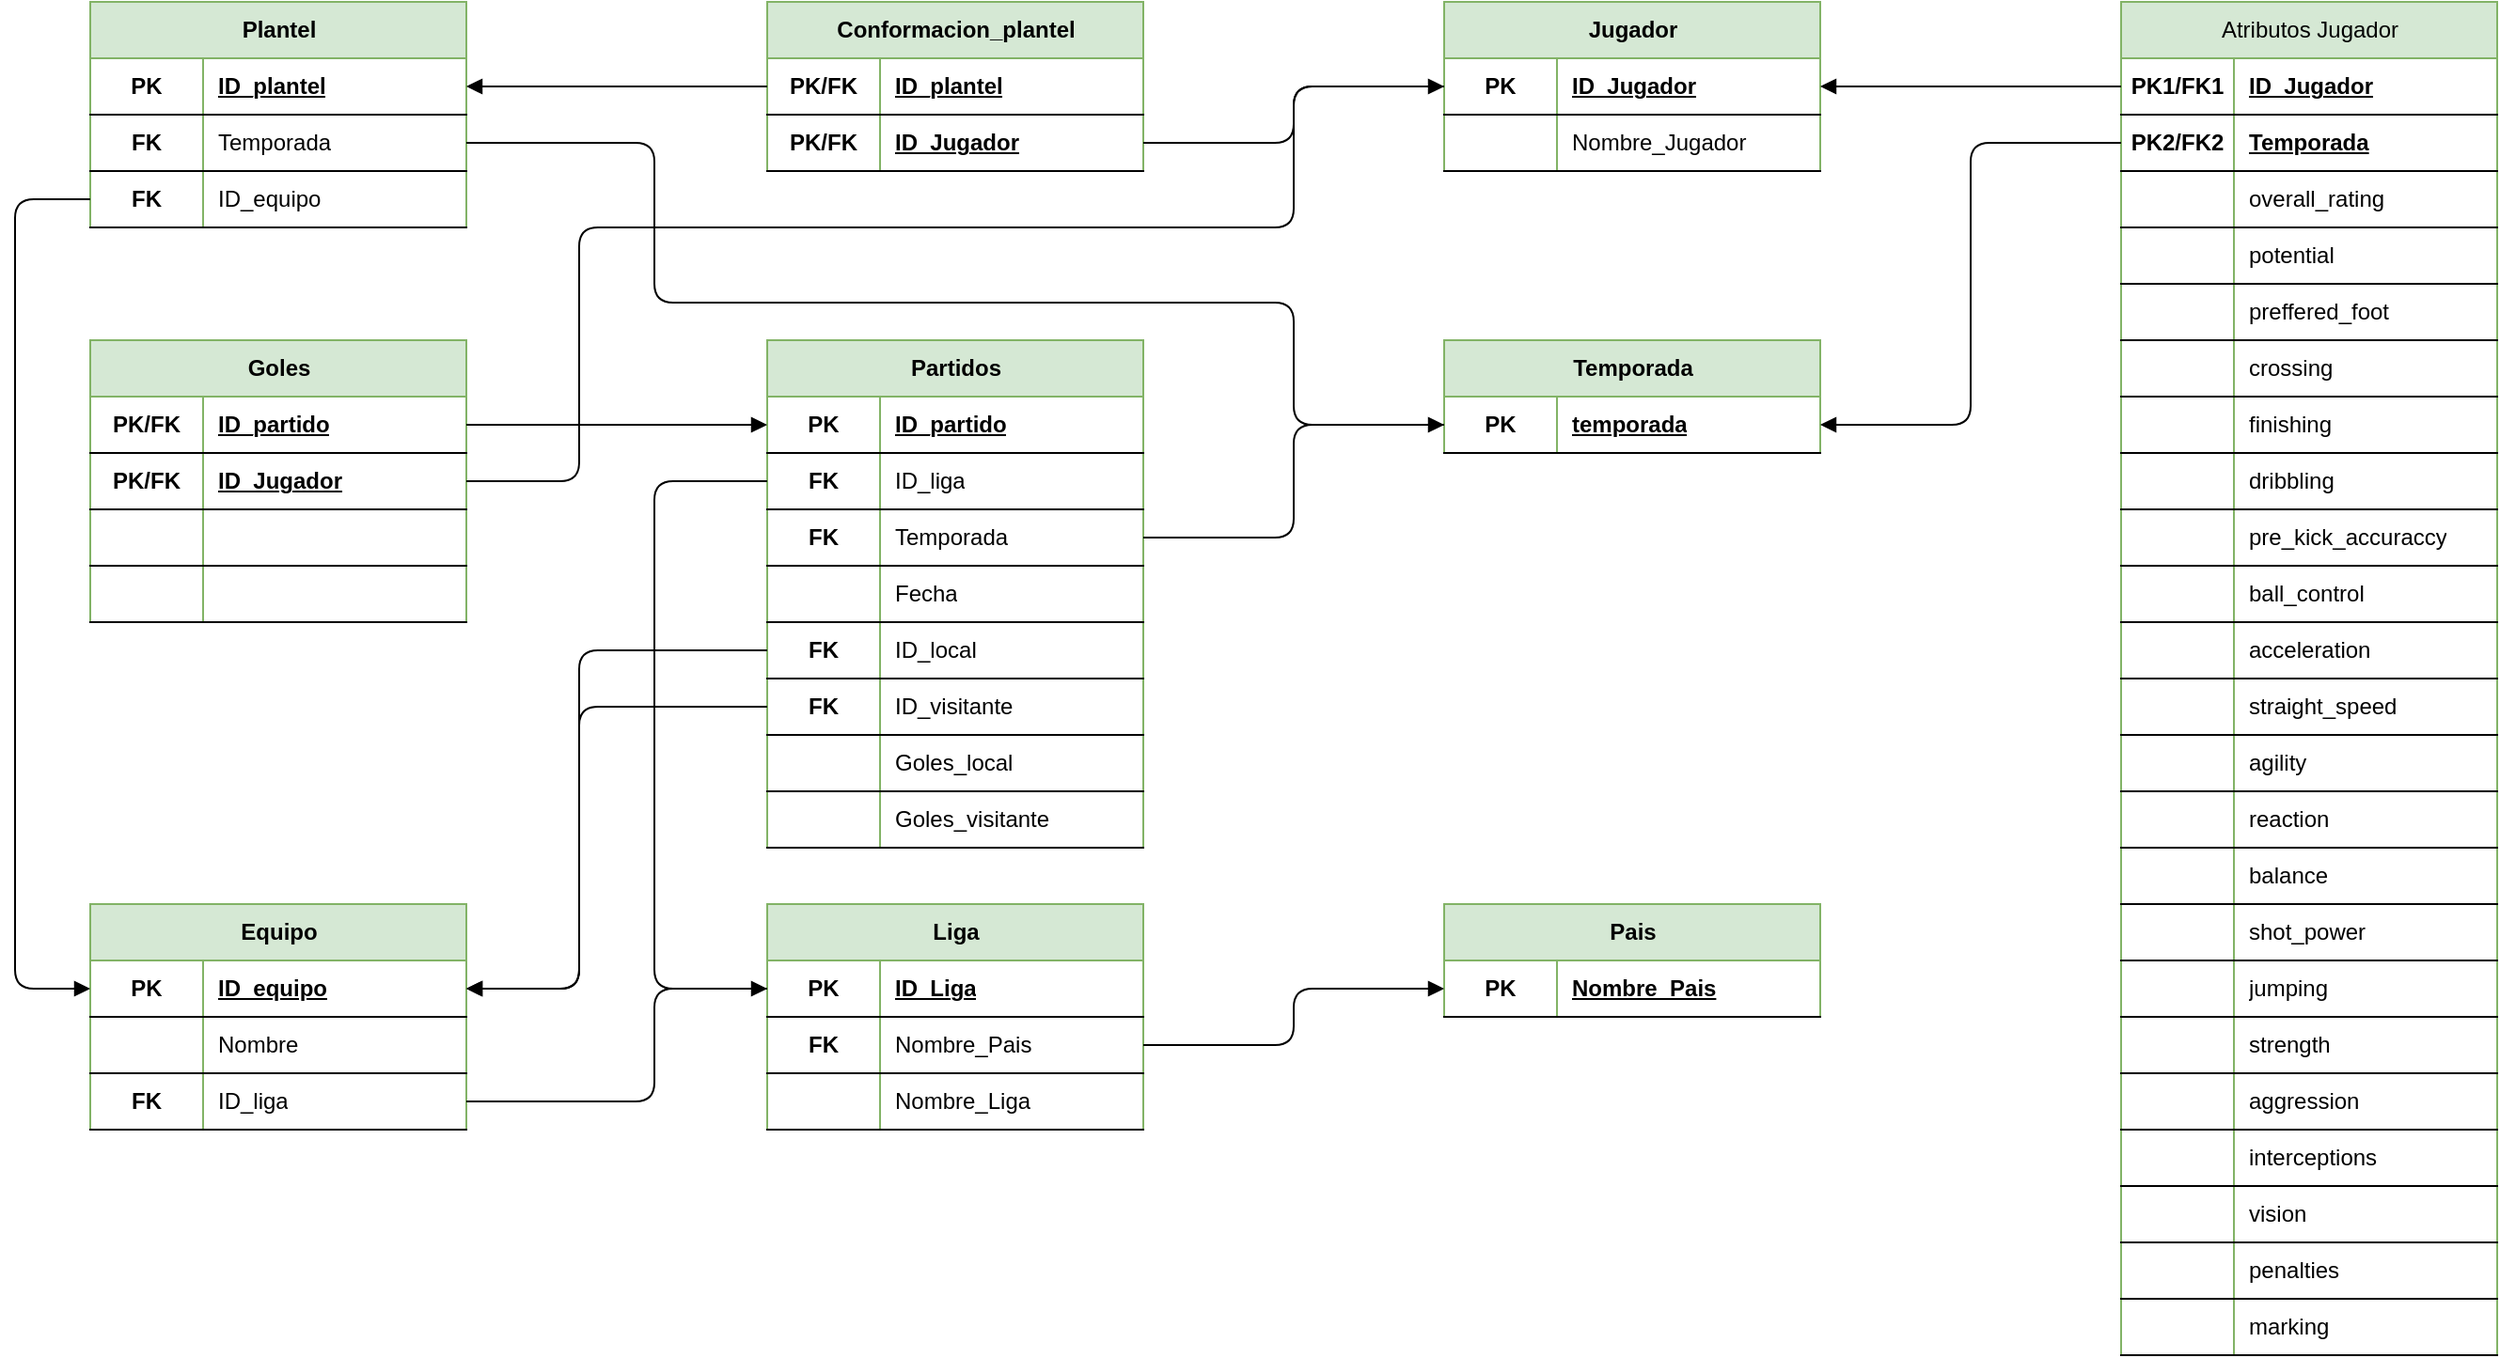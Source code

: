 <mxfile version="19.0.3" type="device" pages="2"><diagram name="MER v3" id="Jn96YKI_kpoM4R9ziwlE"><mxGraphModel dx="1231" dy="847" grid="1" gridSize="20" guides="1" tooltips="1" connect="1" arrows="1" fold="1" page="1" pageScale="1" pageWidth="850" pageHeight="1100" math="0" shadow="0"><root><mxCell id="PRI4ktA7M3NJFeC3w-2_-0"/><mxCell id="PRI4ktA7M3NJFeC3w-2_-1" parent="PRI4ktA7M3NJFeC3w-2_-0"/><mxCell id="R-L03tEJy_rcGVm16QMr-0" value="Liga" style="shape=table;startSize=30;container=1;collapsible=1;childLayout=tableLayout;fixedRows=1;rowLines=0;fontStyle=1;align=center;resizeLast=1;html=1;fillColor=#d5e8d4;strokeColor=#82b366;" parent="PRI4ktA7M3NJFeC3w-2_-1" vertex="1"><mxGeometry x="700" y="660" width="200" height="120" as="geometry"><mxRectangle x="320" y="800" width="60" height="30" as="alternateBounds"/></mxGeometry></mxCell><mxCell id="R-L03tEJy_rcGVm16QMr-1" value="" style="shape=tableRow;horizontal=0;startSize=0;swimlaneHead=0;swimlaneBody=0;fillColor=none;collapsible=0;dropTarget=0;points=[[0,0.5],[1,0.5]];portConstraint=eastwest;top=0;left=0;right=0;bottom=1;" parent="R-L03tEJy_rcGVm16QMr-0" vertex="1"><mxGeometry y="30" width="200" height="30" as="geometry"/></mxCell><mxCell id="R-L03tEJy_rcGVm16QMr-2" value="PK" style="shape=partialRectangle;connectable=0;fillColor=none;top=0;left=0;bottom=0;right=0;fontStyle=1;overflow=hidden;whiteSpace=wrap;html=1;" parent="R-L03tEJy_rcGVm16QMr-1" vertex="1"><mxGeometry width="60" height="30" as="geometry"><mxRectangle width="60" height="30" as="alternateBounds"/></mxGeometry></mxCell><mxCell id="R-L03tEJy_rcGVm16QMr-3" value="ID_Liga" style="shape=partialRectangle;connectable=0;fillColor=none;top=0;left=0;bottom=0;right=0;align=left;spacingLeft=6;fontStyle=5;overflow=hidden;whiteSpace=wrap;html=1;" parent="R-L03tEJy_rcGVm16QMr-1" vertex="1"><mxGeometry x="60" width="140" height="30" as="geometry"><mxRectangle width="140" height="30" as="alternateBounds"/></mxGeometry></mxCell><mxCell id="R-L03tEJy_rcGVm16QMr-4" style="shape=tableRow;horizontal=0;startSize=0;swimlaneHead=0;swimlaneBody=0;fillColor=none;collapsible=0;dropTarget=0;points=[[0,0.5],[1,0.5]];portConstraint=eastwest;top=0;left=0;right=0;bottom=1;" parent="R-L03tEJy_rcGVm16QMr-0" vertex="1"><mxGeometry y="60" width="200" height="30" as="geometry"/></mxCell><mxCell id="R-L03tEJy_rcGVm16QMr-5" value="FK" style="shape=partialRectangle;connectable=0;fillColor=none;top=0;left=0;bottom=0;right=0;fontStyle=1;overflow=hidden;whiteSpace=wrap;html=1;" parent="R-L03tEJy_rcGVm16QMr-4" vertex="1"><mxGeometry width="60" height="30" as="geometry"><mxRectangle width="60" height="30" as="alternateBounds"/></mxGeometry></mxCell><mxCell id="R-L03tEJy_rcGVm16QMr-6" value="Nombre_Pais" style="shape=partialRectangle;connectable=0;fillColor=none;top=0;left=0;bottom=0;right=0;align=left;spacingLeft=6;fontStyle=0;overflow=hidden;whiteSpace=wrap;html=1;" parent="R-L03tEJy_rcGVm16QMr-4" vertex="1"><mxGeometry x="60" width="140" height="30" as="geometry"><mxRectangle width="140" height="30" as="alternateBounds"/></mxGeometry></mxCell><mxCell id="RfeDIBOoCQt89aVk5HhR-2" style="shape=tableRow;horizontal=0;startSize=0;swimlaneHead=0;swimlaneBody=0;fillColor=none;collapsible=0;dropTarget=0;points=[[0,0.5],[1,0.5]];portConstraint=eastwest;top=0;left=0;right=0;bottom=1;" parent="R-L03tEJy_rcGVm16QMr-0" vertex="1"><mxGeometry y="90" width="200" height="30" as="geometry"/></mxCell><mxCell id="RfeDIBOoCQt89aVk5HhR-3" value="" style="shape=partialRectangle;connectable=0;fillColor=none;top=0;left=0;bottom=0;right=0;fontStyle=1;overflow=hidden;whiteSpace=wrap;html=1;" parent="RfeDIBOoCQt89aVk5HhR-2" vertex="1"><mxGeometry width="60" height="30" as="geometry"><mxRectangle width="60" height="30" as="alternateBounds"/></mxGeometry></mxCell><mxCell id="RfeDIBOoCQt89aVk5HhR-4" value="Nombre_Liga" style="shape=partialRectangle;connectable=0;fillColor=none;top=0;left=0;bottom=0;right=0;align=left;spacingLeft=6;fontStyle=0;overflow=hidden;whiteSpace=wrap;html=1;" parent="RfeDIBOoCQt89aVk5HhR-2" vertex="1"><mxGeometry x="60" width="140" height="30" as="geometry"><mxRectangle width="140" height="30" as="alternateBounds"/></mxGeometry></mxCell><mxCell id="dWAvWJpUgk5qR9BWpHzS-0" value="Pais" style="shape=table;startSize=30;container=1;collapsible=1;childLayout=tableLayout;fixedRows=1;rowLines=0;fontStyle=1;align=center;resizeLast=1;html=1;fillColor=#d5e8d4;strokeColor=#82b366;" parent="PRI4ktA7M3NJFeC3w-2_-1" vertex="1"><mxGeometry x="1060" y="660" width="200" height="60" as="geometry"><mxRectangle x="640" y="800" width="60" height="30" as="alternateBounds"/></mxGeometry></mxCell><mxCell id="dWAvWJpUgk5qR9BWpHzS-1" value="" style="shape=tableRow;horizontal=0;startSize=0;swimlaneHead=0;swimlaneBody=0;fillColor=none;collapsible=0;dropTarget=0;points=[[0,0.5],[1,0.5]];portConstraint=eastwest;top=0;left=0;right=0;bottom=1;" parent="dWAvWJpUgk5qR9BWpHzS-0" vertex="1"><mxGeometry y="30" width="200" height="30" as="geometry"/></mxCell><mxCell id="dWAvWJpUgk5qR9BWpHzS-2" value="PK" style="shape=partialRectangle;connectable=0;fillColor=none;top=0;left=0;bottom=0;right=0;fontStyle=1;overflow=hidden;whiteSpace=wrap;html=1;" parent="dWAvWJpUgk5qR9BWpHzS-1" vertex="1"><mxGeometry width="60" height="30" as="geometry"><mxRectangle width="60" height="30" as="alternateBounds"/></mxGeometry></mxCell><mxCell id="dWAvWJpUgk5qR9BWpHzS-3" value="Nombre_Pais" style="shape=partialRectangle;connectable=0;fillColor=none;top=0;left=0;bottom=0;right=0;align=left;spacingLeft=6;fontStyle=5;overflow=hidden;whiteSpace=wrap;html=1;" parent="dWAvWJpUgk5qR9BWpHzS-1" vertex="1"><mxGeometry x="60" width="140" height="30" as="geometry"><mxRectangle width="140" height="30" as="alternateBounds"/></mxGeometry></mxCell><mxCell id="EGXoQ09KOh8CeMQJoTJy-0" value="Jugador" style="shape=table;startSize=30;container=1;collapsible=1;childLayout=tableLayout;fixedRows=1;rowLines=0;fontStyle=1;align=center;resizeLast=1;html=1;fillColor=#d5e8d4;strokeColor=#82b366;" parent="PRI4ktA7M3NJFeC3w-2_-1" vertex="1"><mxGeometry x="1060" y="180" width="200" height="90" as="geometry"><mxRectangle x="640" y="155" width="80" height="30" as="alternateBounds"/></mxGeometry></mxCell><mxCell id="EGXoQ09KOh8CeMQJoTJy-1" value="" style="shape=tableRow;horizontal=0;startSize=0;swimlaneHead=0;swimlaneBody=0;fillColor=none;collapsible=0;dropTarget=0;points=[[0,0.5],[1,0.5]];portConstraint=eastwest;top=0;left=0;right=0;bottom=1;" parent="EGXoQ09KOh8CeMQJoTJy-0" vertex="1"><mxGeometry y="30" width="200" height="30" as="geometry"/></mxCell><mxCell id="EGXoQ09KOh8CeMQJoTJy-2" value="PK" style="shape=partialRectangle;connectable=0;fillColor=none;top=0;left=0;bottom=0;right=0;fontStyle=1;overflow=hidden;whiteSpace=wrap;html=1;" parent="EGXoQ09KOh8CeMQJoTJy-1" vertex="1"><mxGeometry width="60" height="30" as="geometry"><mxRectangle width="60" height="30" as="alternateBounds"/></mxGeometry></mxCell><mxCell id="EGXoQ09KOh8CeMQJoTJy-3" value="ID_Jugador" style="shape=partialRectangle;connectable=0;fillColor=none;top=0;left=0;bottom=0;right=0;align=left;spacingLeft=6;fontStyle=5;overflow=hidden;whiteSpace=wrap;html=1;" parent="EGXoQ09KOh8CeMQJoTJy-1" vertex="1"><mxGeometry x="60" width="140" height="30" as="geometry"><mxRectangle width="140" height="30" as="alternateBounds"/></mxGeometry></mxCell><mxCell id="EGXoQ09KOh8CeMQJoTJy-7" style="shape=tableRow;horizontal=0;startSize=0;swimlaneHead=0;swimlaneBody=0;fillColor=none;collapsible=0;dropTarget=0;points=[[0,0.5],[1,0.5]];portConstraint=eastwest;top=0;left=0;right=0;bottom=1;" parent="EGXoQ09KOh8CeMQJoTJy-0" vertex="1"><mxGeometry y="60" width="200" height="30" as="geometry"/></mxCell><mxCell id="EGXoQ09KOh8CeMQJoTJy-8" value="" style="shape=partialRectangle;connectable=0;fillColor=none;top=0;left=0;bottom=0;right=0;fontStyle=1;overflow=hidden;whiteSpace=wrap;html=1;" parent="EGXoQ09KOh8CeMQJoTJy-7" vertex="1"><mxGeometry width="60" height="30" as="geometry"><mxRectangle width="60" height="30" as="alternateBounds"/></mxGeometry></mxCell><mxCell id="EGXoQ09KOh8CeMQJoTJy-9" value="Nombre_Jugador" style="shape=partialRectangle;connectable=0;fillColor=none;top=0;left=0;bottom=0;right=0;align=left;spacingLeft=6;fontStyle=0;overflow=hidden;whiteSpace=wrap;html=1;" parent="EGXoQ09KOh8CeMQJoTJy-7" vertex="1"><mxGeometry x="60" width="140" height="30" as="geometry"><mxRectangle width="140" height="30" as="alternateBounds"/></mxGeometry></mxCell><mxCell id="-D_olwQMWtEaTWyOr0lC-0" value="Temporada" style="shape=table;startSize=30;container=1;collapsible=1;childLayout=tableLayout;fixedRows=1;rowLines=0;fontStyle=1;align=center;resizeLast=1;html=1;fillColor=#d5e8d4;strokeColor=#82b366;" parent="PRI4ktA7M3NJFeC3w-2_-1" vertex="1"><mxGeometry x="1060" y="360" width="200" height="60" as="geometry"><mxRectangle x="130" y="125" width="100" height="30" as="alternateBounds"/></mxGeometry></mxCell><mxCell id="-D_olwQMWtEaTWyOr0lC-4" style="shape=tableRow;horizontal=0;startSize=0;swimlaneHead=0;swimlaneBody=0;fillColor=none;collapsible=0;dropTarget=0;points=[[0,0.5],[1,0.5]];portConstraint=eastwest;top=0;left=0;right=0;bottom=1;" parent="-D_olwQMWtEaTWyOr0lC-0" vertex="1"><mxGeometry y="30" width="200" height="30" as="geometry"/></mxCell><mxCell id="-D_olwQMWtEaTWyOr0lC-5" value="PK" style="shape=partialRectangle;connectable=0;fillColor=none;top=0;left=0;bottom=0;right=0;fontStyle=1;overflow=hidden;whiteSpace=wrap;html=1;" parent="-D_olwQMWtEaTWyOr0lC-4" vertex="1"><mxGeometry width="60" height="30" as="geometry"><mxRectangle width="60" height="30" as="alternateBounds"/></mxGeometry></mxCell><mxCell id="-D_olwQMWtEaTWyOr0lC-6" value="temporada" style="shape=partialRectangle;connectable=0;fillColor=none;top=0;left=0;bottom=0;right=0;align=left;spacingLeft=6;fontStyle=5;overflow=hidden;whiteSpace=wrap;html=1;" parent="-D_olwQMWtEaTWyOr0lC-4" vertex="1"><mxGeometry x="60" width="140" height="30" as="geometry"><mxRectangle width="140" height="30" as="alternateBounds"/></mxGeometry></mxCell><mxCell id="-D_olwQMWtEaTWyOr0lC-7" value="Goles" style="shape=table;startSize=30;container=1;collapsible=1;childLayout=tableLayout;fixedRows=1;rowLines=0;fontStyle=1;align=center;resizeLast=1;html=1;fillColor=#d5e8d4;strokeColor=#82b366;" parent="PRI4ktA7M3NJFeC3w-2_-1" vertex="1"><mxGeometry x="340" y="360" width="200" height="150" as="geometry"><mxRectangle x="-300" y="480" width="80" height="30" as="alternateBounds"/></mxGeometry></mxCell><mxCell id="-D_olwQMWtEaTWyOr0lC-8" style="shape=tableRow;horizontal=0;startSize=0;swimlaneHead=0;swimlaneBody=0;fillColor=none;collapsible=0;dropTarget=0;points=[[0,0.5],[1,0.5]];portConstraint=eastwest;top=0;left=0;right=0;bottom=1;" parent="-D_olwQMWtEaTWyOr0lC-7" vertex="1"><mxGeometry y="30" width="200" height="30" as="geometry"/></mxCell><mxCell id="-D_olwQMWtEaTWyOr0lC-9" value="PK/FK" style="shape=partialRectangle;connectable=0;fillColor=none;top=0;left=0;bottom=0;right=0;fontStyle=1;overflow=hidden;whiteSpace=wrap;html=1;" parent="-D_olwQMWtEaTWyOr0lC-8" vertex="1"><mxGeometry width="60" height="30" as="geometry"><mxRectangle width="60" height="30" as="alternateBounds"/></mxGeometry></mxCell><mxCell id="-D_olwQMWtEaTWyOr0lC-10" value="ID_partido" style="shape=partialRectangle;connectable=0;fillColor=none;top=0;left=0;bottom=0;right=0;align=left;spacingLeft=6;fontStyle=5;overflow=hidden;whiteSpace=wrap;html=1;" parent="-D_olwQMWtEaTWyOr0lC-8" vertex="1"><mxGeometry x="60" width="140" height="30" as="geometry"><mxRectangle width="140" height="30" as="alternateBounds"/></mxGeometry></mxCell><mxCell id="-D_olwQMWtEaTWyOr0lC-11" value="" style="shape=tableRow;horizontal=0;startSize=0;swimlaneHead=0;swimlaneBody=0;fillColor=none;collapsible=0;dropTarget=0;points=[[0,0.5],[1,0.5]];portConstraint=eastwest;top=0;left=0;right=0;bottom=1;" parent="-D_olwQMWtEaTWyOr0lC-7" vertex="1"><mxGeometry y="60" width="200" height="30" as="geometry"/></mxCell><mxCell id="-D_olwQMWtEaTWyOr0lC-12" value="PK/FK" style="shape=partialRectangle;connectable=0;fillColor=none;top=0;left=0;bottom=0;right=0;fontStyle=1;overflow=hidden;whiteSpace=wrap;html=1;" parent="-D_olwQMWtEaTWyOr0lC-11" vertex="1"><mxGeometry width="60" height="30" as="geometry"><mxRectangle width="60" height="30" as="alternateBounds"/></mxGeometry></mxCell><mxCell id="-D_olwQMWtEaTWyOr0lC-13" value="ID_Jugador" style="shape=partialRectangle;connectable=0;fillColor=none;top=0;left=0;bottom=0;right=0;align=left;spacingLeft=6;fontStyle=5;overflow=hidden;whiteSpace=wrap;html=1;" parent="-D_olwQMWtEaTWyOr0lC-11" vertex="1"><mxGeometry x="60" width="140" height="30" as="geometry"><mxRectangle width="140" height="30" as="alternateBounds"/></mxGeometry></mxCell><mxCell id="-D_olwQMWtEaTWyOr0lC-35" style="shape=tableRow;horizontal=0;startSize=0;swimlaneHead=0;swimlaneBody=0;fillColor=none;collapsible=0;dropTarget=0;points=[[0,0.5],[1,0.5]];portConstraint=eastwest;top=0;left=0;right=0;bottom=1;" parent="-D_olwQMWtEaTWyOr0lC-7" vertex="1"><mxGeometry y="90" width="200" height="30" as="geometry"/></mxCell><mxCell id="-D_olwQMWtEaTWyOr0lC-36" style="shape=partialRectangle;connectable=0;fillColor=none;top=0;left=0;bottom=0;right=0;fontStyle=1;overflow=hidden;whiteSpace=wrap;html=1;" parent="-D_olwQMWtEaTWyOr0lC-35" vertex="1"><mxGeometry width="60" height="30" as="geometry"><mxRectangle width="60" height="30" as="alternateBounds"/></mxGeometry></mxCell><mxCell id="-D_olwQMWtEaTWyOr0lC-37" value="" style="shape=partialRectangle;connectable=0;fillColor=none;top=0;left=0;bottom=0;right=0;align=left;spacingLeft=6;fontStyle=0;overflow=hidden;whiteSpace=wrap;html=1;" parent="-D_olwQMWtEaTWyOr0lC-35" vertex="1"><mxGeometry x="60" width="140" height="30" as="geometry"><mxRectangle width="140" height="30" as="alternateBounds"/></mxGeometry></mxCell><mxCell id="-D_olwQMWtEaTWyOr0lC-29" style="shape=tableRow;horizontal=0;startSize=0;swimlaneHead=0;swimlaneBody=0;fillColor=none;collapsible=0;dropTarget=0;points=[[0,0.5],[1,0.5]];portConstraint=eastwest;top=0;left=0;right=0;bottom=1;" parent="-D_olwQMWtEaTWyOr0lC-7" vertex="1"><mxGeometry y="120" width="200" height="30" as="geometry"/></mxCell><mxCell id="-D_olwQMWtEaTWyOr0lC-30" style="shape=partialRectangle;connectable=0;fillColor=none;top=0;left=0;bottom=0;right=0;fontStyle=1;overflow=hidden;whiteSpace=wrap;html=1;" parent="-D_olwQMWtEaTWyOr0lC-29" vertex="1"><mxGeometry width="60" height="30" as="geometry"><mxRectangle width="60" height="30" as="alternateBounds"/></mxGeometry></mxCell><mxCell id="-D_olwQMWtEaTWyOr0lC-31" value="" style="shape=partialRectangle;connectable=0;fillColor=none;top=0;left=0;bottom=0;right=0;align=left;spacingLeft=6;fontStyle=0;overflow=hidden;whiteSpace=wrap;html=1;" parent="-D_olwQMWtEaTWyOr0lC-29" vertex="1"><mxGeometry x="60" width="140" height="30" as="geometry"><mxRectangle width="140" height="30" as="alternateBounds"/></mxGeometry></mxCell><mxCell id="N7smlwlK9-amJwp6J4V--0" value="Atributos Jugador" style="shape=table;startSize=30;container=1;collapsible=1;childLayout=tableLayout;fixedRows=1;rowLines=0;fontStyle=0;align=center;resizeLast=1;html=1;fillColor=#d5e8d4;strokeColor=#82b366;" parent="PRI4ktA7M3NJFeC3w-2_-1" vertex="1"><mxGeometry x="1420" y="180" width="200" height="720" as="geometry"><mxRectangle x="690" y="133" width="130" height="30" as="alternateBounds"/></mxGeometry></mxCell><mxCell id="N7smlwlK9-amJwp6J4V--4" style="shape=tableRow;horizontal=0;startSize=0;swimlaneHead=0;swimlaneBody=0;fillColor=none;collapsible=0;dropTarget=0;points=[[0,0.5],[1,0.5]];portConstraint=eastwest;top=0;left=0;right=0;bottom=1;" parent="N7smlwlK9-amJwp6J4V--0" vertex="1"><mxGeometry y="30" width="200" height="30" as="geometry"/></mxCell><mxCell id="N7smlwlK9-amJwp6J4V--5" value="PK1/FK1" style="shape=partialRectangle;connectable=0;fillColor=none;top=0;left=0;bottom=0;right=0;fontStyle=1;overflow=hidden;whiteSpace=wrap;html=1;" parent="N7smlwlK9-amJwp6J4V--4" vertex="1"><mxGeometry width="60" height="30" as="geometry"><mxRectangle width="60" height="30" as="alternateBounds"/></mxGeometry></mxCell><mxCell id="N7smlwlK9-amJwp6J4V--6" value="ID_Jugador" style="shape=partialRectangle;connectable=0;fillColor=none;top=0;left=0;bottom=0;right=0;align=left;spacingLeft=6;fontStyle=5;overflow=hidden;whiteSpace=wrap;html=1;" parent="N7smlwlK9-amJwp6J4V--4" vertex="1"><mxGeometry x="60" width="140" height="30" as="geometry"><mxRectangle width="140" height="30" as="alternateBounds"/></mxGeometry></mxCell><mxCell id="N7smlwlK9-amJwp6J4V--7" style="shape=tableRow;horizontal=0;startSize=0;swimlaneHead=0;swimlaneBody=0;fillColor=none;collapsible=0;dropTarget=0;points=[[0,0.5],[1,0.5]];portConstraint=eastwest;top=0;left=0;right=0;bottom=1;" parent="N7smlwlK9-amJwp6J4V--0" vertex="1"><mxGeometry y="60" width="200" height="30" as="geometry"/></mxCell><mxCell id="N7smlwlK9-amJwp6J4V--8" value="PK2/FK2" style="shape=partialRectangle;connectable=0;fillColor=none;top=0;left=0;bottom=0;right=0;fontStyle=1;overflow=hidden;whiteSpace=wrap;html=1;" parent="N7smlwlK9-amJwp6J4V--7" vertex="1"><mxGeometry width="60" height="30" as="geometry"><mxRectangle width="60" height="30" as="alternateBounds"/></mxGeometry></mxCell><mxCell id="N7smlwlK9-amJwp6J4V--9" value="Temporada" style="shape=partialRectangle;connectable=0;fillColor=none;top=0;left=0;bottom=0;right=0;align=left;spacingLeft=6;fontStyle=5;overflow=hidden;whiteSpace=wrap;html=1;" parent="N7smlwlK9-amJwp6J4V--7" vertex="1"><mxGeometry x="60" width="140" height="30" as="geometry"><mxRectangle width="140" height="30" as="alternateBounds"/></mxGeometry></mxCell><mxCell id="sMOISxK28qMdifU8h8Zt-0" style="shape=tableRow;horizontal=0;startSize=0;swimlaneHead=0;swimlaneBody=0;fillColor=none;collapsible=0;dropTarget=0;points=[[0,0.5],[1,0.5]];portConstraint=eastwest;top=0;left=0;right=0;bottom=1;" parent="N7smlwlK9-amJwp6J4V--0" vertex="1"><mxGeometry y="90" width="200" height="30" as="geometry"/></mxCell><mxCell id="sMOISxK28qMdifU8h8Zt-1" style="shape=partialRectangle;connectable=0;fillColor=none;top=0;left=0;bottom=0;right=0;fontStyle=1;overflow=hidden;whiteSpace=wrap;html=1;" parent="sMOISxK28qMdifU8h8Zt-0" vertex="1"><mxGeometry width="60" height="30" as="geometry"><mxRectangle width="60" height="30" as="alternateBounds"/></mxGeometry></mxCell><mxCell id="sMOISxK28qMdifU8h8Zt-2" value="overall_rating" style="shape=partialRectangle;connectable=0;fillColor=none;top=0;left=0;bottom=0;right=0;align=left;spacingLeft=6;fontStyle=0;overflow=hidden;whiteSpace=wrap;html=1;" parent="sMOISxK28qMdifU8h8Zt-0" vertex="1"><mxGeometry x="60" width="140" height="30" as="geometry"><mxRectangle width="140" height="30" as="alternateBounds"/></mxGeometry></mxCell><mxCell id="N7smlwlK9-amJwp6J4V--10" style="shape=tableRow;horizontal=0;startSize=0;swimlaneHead=0;swimlaneBody=0;fillColor=none;collapsible=0;dropTarget=0;points=[[0,0.5],[1,0.5]];portConstraint=eastwest;top=0;left=0;right=0;bottom=1;" parent="N7smlwlK9-amJwp6J4V--0" vertex="1"><mxGeometry y="120" width="200" height="30" as="geometry"/></mxCell><mxCell id="N7smlwlK9-amJwp6J4V--11" style="shape=partialRectangle;connectable=0;fillColor=none;top=0;left=0;bottom=0;right=0;fontStyle=1;overflow=hidden;whiteSpace=wrap;html=1;" parent="N7smlwlK9-amJwp6J4V--10" vertex="1"><mxGeometry width="60" height="30" as="geometry"><mxRectangle width="60" height="30" as="alternateBounds"/></mxGeometry></mxCell><mxCell id="N7smlwlK9-amJwp6J4V--12" value="potential" style="shape=partialRectangle;connectable=0;fillColor=none;top=0;left=0;bottom=0;right=0;align=left;spacingLeft=6;fontStyle=0;overflow=hidden;whiteSpace=wrap;html=1;" parent="N7smlwlK9-amJwp6J4V--10" vertex="1"><mxGeometry x="60" width="140" height="30" as="geometry"><mxRectangle width="140" height="30" as="alternateBounds"/></mxGeometry></mxCell><mxCell id="sMOISxK28qMdifU8h8Zt-45" style="shape=tableRow;horizontal=0;startSize=0;swimlaneHead=0;swimlaneBody=0;fillColor=none;collapsible=0;dropTarget=0;points=[[0,0.5],[1,0.5]];portConstraint=eastwest;top=0;left=0;right=0;bottom=1;" parent="N7smlwlK9-amJwp6J4V--0" vertex="1"><mxGeometry y="150" width="200" height="30" as="geometry"/></mxCell><mxCell id="sMOISxK28qMdifU8h8Zt-46" style="shape=partialRectangle;connectable=0;fillColor=none;top=0;left=0;bottom=0;right=0;fontStyle=1;overflow=hidden;whiteSpace=wrap;html=1;" parent="sMOISxK28qMdifU8h8Zt-45" vertex="1"><mxGeometry width="60" height="30" as="geometry"><mxRectangle width="60" height="30" as="alternateBounds"/></mxGeometry></mxCell><mxCell id="sMOISxK28qMdifU8h8Zt-47" value="preffered_foot" style="shape=partialRectangle;connectable=0;fillColor=none;top=0;left=0;bottom=0;right=0;align=left;spacingLeft=6;fontStyle=0;overflow=hidden;whiteSpace=wrap;html=1;" parent="sMOISxK28qMdifU8h8Zt-45" vertex="1"><mxGeometry x="60" width="140" height="30" as="geometry"><mxRectangle width="140" height="30" as="alternateBounds"/></mxGeometry></mxCell><mxCell id="sMOISxK28qMdifU8h8Zt-42" style="shape=tableRow;horizontal=0;startSize=0;swimlaneHead=0;swimlaneBody=0;fillColor=none;collapsible=0;dropTarget=0;points=[[0,0.5],[1,0.5]];portConstraint=eastwest;top=0;left=0;right=0;bottom=1;" parent="N7smlwlK9-amJwp6J4V--0" vertex="1"><mxGeometry y="180" width="200" height="30" as="geometry"/></mxCell><mxCell id="sMOISxK28qMdifU8h8Zt-43" style="shape=partialRectangle;connectable=0;fillColor=none;top=0;left=0;bottom=0;right=0;fontStyle=1;overflow=hidden;whiteSpace=wrap;html=1;" parent="sMOISxK28qMdifU8h8Zt-42" vertex="1"><mxGeometry width="60" height="30" as="geometry"><mxRectangle width="60" height="30" as="alternateBounds"/></mxGeometry></mxCell><mxCell id="sMOISxK28qMdifU8h8Zt-44" value="crossing" style="shape=partialRectangle;connectable=0;fillColor=none;top=0;left=0;bottom=0;right=0;align=left;spacingLeft=6;fontStyle=0;overflow=hidden;whiteSpace=wrap;html=1;" parent="sMOISxK28qMdifU8h8Zt-42" vertex="1"><mxGeometry x="60" width="140" height="30" as="geometry"><mxRectangle width="140" height="30" as="alternateBounds"/></mxGeometry></mxCell><mxCell id="sMOISxK28qMdifU8h8Zt-39" style="shape=tableRow;horizontal=0;startSize=0;swimlaneHead=0;swimlaneBody=0;fillColor=none;collapsible=0;dropTarget=0;points=[[0,0.5],[1,0.5]];portConstraint=eastwest;top=0;left=0;right=0;bottom=1;" parent="N7smlwlK9-amJwp6J4V--0" vertex="1"><mxGeometry y="210" width="200" height="30" as="geometry"/></mxCell><mxCell id="sMOISxK28qMdifU8h8Zt-40" style="shape=partialRectangle;connectable=0;fillColor=none;top=0;left=0;bottom=0;right=0;fontStyle=1;overflow=hidden;whiteSpace=wrap;html=1;" parent="sMOISxK28qMdifU8h8Zt-39" vertex="1"><mxGeometry width="60" height="30" as="geometry"><mxRectangle width="60" height="30" as="alternateBounds"/></mxGeometry></mxCell><mxCell id="sMOISxK28qMdifU8h8Zt-41" value="finishing" style="shape=partialRectangle;connectable=0;fillColor=none;top=0;left=0;bottom=0;right=0;align=left;spacingLeft=6;fontStyle=0;overflow=hidden;whiteSpace=wrap;html=1;" parent="sMOISxK28qMdifU8h8Zt-39" vertex="1"><mxGeometry x="60" width="140" height="30" as="geometry"><mxRectangle width="140" height="30" as="alternateBounds"/></mxGeometry></mxCell><mxCell id="sMOISxK28qMdifU8h8Zt-36" style="shape=tableRow;horizontal=0;startSize=0;swimlaneHead=0;swimlaneBody=0;fillColor=none;collapsible=0;dropTarget=0;points=[[0,0.5],[1,0.5]];portConstraint=eastwest;top=0;left=0;right=0;bottom=1;" parent="N7smlwlK9-amJwp6J4V--0" vertex="1"><mxGeometry y="240" width="200" height="30" as="geometry"/></mxCell><mxCell id="sMOISxK28qMdifU8h8Zt-37" style="shape=partialRectangle;connectable=0;fillColor=none;top=0;left=0;bottom=0;right=0;fontStyle=1;overflow=hidden;whiteSpace=wrap;html=1;" parent="sMOISxK28qMdifU8h8Zt-36" vertex="1"><mxGeometry width="60" height="30" as="geometry"><mxRectangle width="60" height="30" as="alternateBounds"/></mxGeometry></mxCell><mxCell id="sMOISxK28qMdifU8h8Zt-38" value="dribbling" style="shape=partialRectangle;connectable=0;fillColor=none;top=0;left=0;bottom=0;right=0;align=left;spacingLeft=6;fontStyle=0;overflow=hidden;whiteSpace=wrap;html=1;" parent="sMOISxK28qMdifU8h8Zt-36" vertex="1"><mxGeometry x="60" width="140" height="30" as="geometry"><mxRectangle width="140" height="30" as="alternateBounds"/></mxGeometry></mxCell><mxCell id="sMOISxK28qMdifU8h8Zt-33" style="shape=tableRow;horizontal=0;startSize=0;swimlaneHead=0;swimlaneBody=0;fillColor=none;collapsible=0;dropTarget=0;points=[[0,0.5],[1,0.5]];portConstraint=eastwest;top=0;left=0;right=0;bottom=1;" parent="N7smlwlK9-amJwp6J4V--0" vertex="1"><mxGeometry y="270" width="200" height="30" as="geometry"/></mxCell><mxCell id="sMOISxK28qMdifU8h8Zt-34" style="shape=partialRectangle;connectable=0;fillColor=none;top=0;left=0;bottom=0;right=0;fontStyle=1;overflow=hidden;whiteSpace=wrap;html=1;" parent="sMOISxK28qMdifU8h8Zt-33" vertex="1"><mxGeometry width="60" height="30" as="geometry"><mxRectangle width="60" height="30" as="alternateBounds"/></mxGeometry></mxCell><mxCell id="sMOISxK28qMdifU8h8Zt-35" value="pre_kick_accuraccy" style="shape=partialRectangle;connectable=0;fillColor=none;top=0;left=0;bottom=0;right=0;align=left;spacingLeft=6;fontStyle=0;overflow=hidden;whiteSpace=wrap;html=1;" parent="sMOISxK28qMdifU8h8Zt-33" vertex="1"><mxGeometry x="60" width="140" height="30" as="geometry"><mxRectangle width="140" height="30" as="alternateBounds"/></mxGeometry></mxCell><mxCell id="sMOISxK28qMdifU8h8Zt-30" style="shape=tableRow;horizontal=0;startSize=0;swimlaneHead=0;swimlaneBody=0;fillColor=none;collapsible=0;dropTarget=0;points=[[0,0.5],[1,0.5]];portConstraint=eastwest;top=0;left=0;right=0;bottom=1;" parent="N7smlwlK9-amJwp6J4V--0" vertex="1"><mxGeometry y="300" width="200" height="30" as="geometry"/></mxCell><mxCell id="sMOISxK28qMdifU8h8Zt-31" style="shape=partialRectangle;connectable=0;fillColor=none;top=0;left=0;bottom=0;right=0;fontStyle=1;overflow=hidden;whiteSpace=wrap;html=1;" parent="sMOISxK28qMdifU8h8Zt-30" vertex="1"><mxGeometry width="60" height="30" as="geometry"><mxRectangle width="60" height="30" as="alternateBounds"/></mxGeometry></mxCell><mxCell id="sMOISxK28qMdifU8h8Zt-32" value="ball_control" style="shape=partialRectangle;connectable=0;fillColor=none;top=0;left=0;bottom=0;right=0;align=left;spacingLeft=6;fontStyle=0;overflow=hidden;whiteSpace=wrap;html=1;" parent="sMOISxK28qMdifU8h8Zt-30" vertex="1"><mxGeometry x="60" width="140" height="30" as="geometry"><mxRectangle width="140" height="30" as="alternateBounds"/></mxGeometry></mxCell><mxCell id="sMOISxK28qMdifU8h8Zt-27" style="shape=tableRow;horizontal=0;startSize=0;swimlaneHead=0;swimlaneBody=0;fillColor=none;collapsible=0;dropTarget=0;points=[[0,0.5],[1,0.5]];portConstraint=eastwest;top=0;left=0;right=0;bottom=1;" parent="N7smlwlK9-amJwp6J4V--0" vertex="1"><mxGeometry y="330" width="200" height="30" as="geometry"/></mxCell><mxCell id="sMOISxK28qMdifU8h8Zt-28" style="shape=partialRectangle;connectable=0;fillColor=none;top=0;left=0;bottom=0;right=0;fontStyle=1;overflow=hidden;whiteSpace=wrap;html=1;" parent="sMOISxK28qMdifU8h8Zt-27" vertex="1"><mxGeometry width="60" height="30" as="geometry"><mxRectangle width="60" height="30" as="alternateBounds"/></mxGeometry></mxCell><mxCell id="sMOISxK28qMdifU8h8Zt-29" value="acceleration" style="shape=partialRectangle;connectable=0;fillColor=none;top=0;left=0;bottom=0;right=0;align=left;spacingLeft=6;fontStyle=0;overflow=hidden;whiteSpace=wrap;html=1;" parent="sMOISxK28qMdifU8h8Zt-27" vertex="1"><mxGeometry x="60" width="140" height="30" as="geometry"><mxRectangle width="140" height="30" as="alternateBounds"/></mxGeometry></mxCell><mxCell id="sMOISxK28qMdifU8h8Zt-24" style="shape=tableRow;horizontal=0;startSize=0;swimlaneHead=0;swimlaneBody=0;fillColor=none;collapsible=0;dropTarget=0;points=[[0,0.5],[1,0.5]];portConstraint=eastwest;top=0;left=0;right=0;bottom=1;" parent="N7smlwlK9-amJwp6J4V--0" vertex="1"><mxGeometry y="360" width="200" height="30" as="geometry"/></mxCell><mxCell id="sMOISxK28qMdifU8h8Zt-25" style="shape=partialRectangle;connectable=0;fillColor=none;top=0;left=0;bottom=0;right=0;fontStyle=1;overflow=hidden;whiteSpace=wrap;html=1;" parent="sMOISxK28qMdifU8h8Zt-24" vertex="1"><mxGeometry width="60" height="30" as="geometry"><mxRectangle width="60" height="30" as="alternateBounds"/></mxGeometry></mxCell><mxCell id="sMOISxK28qMdifU8h8Zt-26" value="straight_speed" style="shape=partialRectangle;connectable=0;fillColor=none;top=0;left=0;bottom=0;right=0;align=left;spacingLeft=6;fontStyle=0;overflow=hidden;whiteSpace=wrap;html=1;" parent="sMOISxK28qMdifU8h8Zt-24" vertex="1"><mxGeometry x="60" width="140" height="30" as="geometry"><mxRectangle width="140" height="30" as="alternateBounds"/></mxGeometry></mxCell><mxCell id="sMOISxK28qMdifU8h8Zt-21" style="shape=tableRow;horizontal=0;startSize=0;swimlaneHead=0;swimlaneBody=0;fillColor=none;collapsible=0;dropTarget=0;points=[[0,0.5],[1,0.5]];portConstraint=eastwest;top=0;left=0;right=0;bottom=1;" parent="N7smlwlK9-amJwp6J4V--0" vertex="1"><mxGeometry y="390" width="200" height="30" as="geometry"/></mxCell><mxCell id="sMOISxK28qMdifU8h8Zt-22" style="shape=partialRectangle;connectable=0;fillColor=none;top=0;left=0;bottom=0;right=0;fontStyle=1;overflow=hidden;whiteSpace=wrap;html=1;" parent="sMOISxK28qMdifU8h8Zt-21" vertex="1"><mxGeometry width="60" height="30" as="geometry"><mxRectangle width="60" height="30" as="alternateBounds"/></mxGeometry></mxCell><mxCell id="sMOISxK28qMdifU8h8Zt-23" value="agility" style="shape=partialRectangle;connectable=0;fillColor=none;top=0;left=0;bottom=0;right=0;align=left;spacingLeft=6;fontStyle=0;overflow=hidden;whiteSpace=wrap;html=1;" parent="sMOISxK28qMdifU8h8Zt-21" vertex="1"><mxGeometry x="60" width="140" height="30" as="geometry"><mxRectangle width="140" height="30" as="alternateBounds"/></mxGeometry></mxCell><mxCell id="sMOISxK28qMdifU8h8Zt-18" style="shape=tableRow;horizontal=0;startSize=0;swimlaneHead=0;swimlaneBody=0;fillColor=none;collapsible=0;dropTarget=0;points=[[0,0.5],[1,0.5]];portConstraint=eastwest;top=0;left=0;right=0;bottom=1;" parent="N7smlwlK9-amJwp6J4V--0" vertex="1"><mxGeometry y="420" width="200" height="30" as="geometry"/></mxCell><mxCell id="sMOISxK28qMdifU8h8Zt-19" style="shape=partialRectangle;connectable=0;fillColor=none;top=0;left=0;bottom=0;right=0;fontStyle=1;overflow=hidden;whiteSpace=wrap;html=1;" parent="sMOISxK28qMdifU8h8Zt-18" vertex="1"><mxGeometry width="60" height="30" as="geometry"><mxRectangle width="60" height="30" as="alternateBounds"/></mxGeometry></mxCell><mxCell id="sMOISxK28qMdifU8h8Zt-20" value="reaction" style="shape=partialRectangle;connectable=0;fillColor=none;top=0;left=0;bottom=0;right=0;align=left;spacingLeft=6;fontStyle=0;overflow=hidden;whiteSpace=wrap;html=1;" parent="sMOISxK28qMdifU8h8Zt-18" vertex="1"><mxGeometry x="60" width="140" height="30" as="geometry"><mxRectangle width="140" height="30" as="alternateBounds"/></mxGeometry></mxCell><mxCell id="sMOISxK28qMdifU8h8Zt-15" style="shape=tableRow;horizontal=0;startSize=0;swimlaneHead=0;swimlaneBody=0;fillColor=none;collapsible=0;dropTarget=0;points=[[0,0.5],[1,0.5]];portConstraint=eastwest;top=0;left=0;right=0;bottom=1;" parent="N7smlwlK9-amJwp6J4V--0" vertex="1"><mxGeometry y="450" width="200" height="30" as="geometry"/></mxCell><mxCell id="sMOISxK28qMdifU8h8Zt-16" style="shape=partialRectangle;connectable=0;fillColor=none;top=0;left=0;bottom=0;right=0;fontStyle=1;overflow=hidden;whiteSpace=wrap;html=1;" parent="sMOISxK28qMdifU8h8Zt-15" vertex="1"><mxGeometry width="60" height="30" as="geometry"><mxRectangle width="60" height="30" as="alternateBounds"/></mxGeometry></mxCell><mxCell id="sMOISxK28qMdifU8h8Zt-17" value="balance" style="shape=partialRectangle;connectable=0;fillColor=none;top=0;left=0;bottom=0;right=0;align=left;spacingLeft=6;fontStyle=0;overflow=hidden;whiteSpace=wrap;html=1;" parent="sMOISxK28qMdifU8h8Zt-15" vertex="1"><mxGeometry x="60" width="140" height="30" as="geometry"><mxRectangle width="140" height="30" as="alternateBounds"/></mxGeometry></mxCell><mxCell id="sMOISxK28qMdifU8h8Zt-12" style="shape=tableRow;horizontal=0;startSize=0;swimlaneHead=0;swimlaneBody=0;fillColor=none;collapsible=0;dropTarget=0;points=[[0,0.5],[1,0.5]];portConstraint=eastwest;top=0;left=0;right=0;bottom=1;" parent="N7smlwlK9-amJwp6J4V--0" vertex="1"><mxGeometry y="480" width="200" height="30" as="geometry"/></mxCell><mxCell id="sMOISxK28qMdifU8h8Zt-13" style="shape=partialRectangle;connectable=0;fillColor=none;top=0;left=0;bottom=0;right=0;fontStyle=1;overflow=hidden;whiteSpace=wrap;html=1;" parent="sMOISxK28qMdifU8h8Zt-12" vertex="1"><mxGeometry width="60" height="30" as="geometry"><mxRectangle width="60" height="30" as="alternateBounds"/></mxGeometry></mxCell><mxCell id="sMOISxK28qMdifU8h8Zt-14" value="shot_power" style="shape=partialRectangle;connectable=0;fillColor=none;top=0;left=0;bottom=0;right=0;align=left;spacingLeft=6;fontStyle=0;overflow=hidden;whiteSpace=wrap;html=1;" parent="sMOISxK28qMdifU8h8Zt-12" vertex="1"><mxGeometry x="60" width="140" height="30" as="geometry"><mxRectangle width="140" height="30" as="alternateBounds"/></mxGeometry></mxCell><mxCell id="sMOISxK28qMdifU8h8Zt-9" style="shape=tableRow;horizontal=0;startSize=0;swimlaneHead=0;swimlaneBody=0;fillColor=none;collapsible=0;dropTarget=0;points=[[0,0.5],[1,0.5]];portConstraint=eastwest;top=0;left=0;right=0;bottom=1;" parent="N7smlwlK9-amJwp6J4V--0" vertex="1"><mxGeometry y="510" width="200" height="30" as="geometry"/></mxCell><mxCell id="sMOISxK28qMdifU8h8Zt-10" style="shape=partialRectangle;connectable=0;fillColor=none;top=0;left=0;bottom=0;right=0;fontStyle=1;overflow=hidden;whiteSpace=wrap;html=1;" parent="sMOISxK28qMdifU8h8Zt-9" vertex="1"><mxGeometry width="60" height="30" as="geometry"><mxRectangle width="60" height="30" as="alternateBounds"/></mxGeometry></mxCell><mxCell id="sMOISxK28qMdifU8h8Zt-11" value="jumping" style="shape=partialRectangle;connectable=0;fillColor=none;top=0;left=0;bottom=0;right=0;align=left;spacingLeft=6;fontStyle=0;overflow=hidden;whiteSpace=wrap;html=1;" parent="sMOISxK28qMdifU8h8Zt-9" vertex="1"><mxGeometry x="60" width="140" height="30" as="geometry"><mxRectangle width="140" height="30" as="alternateBounds"/></mxGeometry></mxCell><mxCell id="sMOISxK28qMdifU8h8Zt-6" style="shape=tableRow;horizontal=0;startSize=0;swimlaneHead=0;swimlaneBody=0;fillColor=none;collapsible=0;dropTarget=0;points=[[0,0.5],[1,0.5]];portConstraint=eastwest;top=0;left=0;right=0;bottom=1;" parent="N7smlwlK9-amJwp6J4V--0" vertex="1"><mxGeometry y="540" width="200" height="30" as="geometry"/></mxCell><mxCell id="sMOISxK28qMdifU8h8Zt-7" style="shape=partialRectangle;connectable=0;fillColor=none;top=0;left=0;bottom=0;right=0;fontStyle=1;overflow=hidden;whiteSpace=wrap;html=1;" parent="sMOISxK28qMdifU8h8Zt-6" vertex="1"><mxGeometry width="60" height="30" as="geometry"><mxRectangle width="60" height="30" as="alternateBounds"/></mxGeometry></mxCell><mxCell id="sMOISxK28qMdifU8h8Zt-8" value="strength" style="shape=partialRectangle;connectable=0;fillColor=none;top=0;left=0;bottom=0;right=0;align=left;spacingLeft=6;fontStyle=0;overflow=hidden;whiteSpace=wrap;html=1;" parent="sMOISxK28qMdifU8h8Zt-6" vertex="1"><mxGeometry x="60" width="140" height="30" as="geometry"><mxRectangle width="140" height="30" as="alternateBounds"/></mxGeometry></mxCell><mxCell id="sMOISxK28qMdifU8h8Zt-51" style="shape=tableRow;horizontal=0;startSize=0;swimlaneHead=0;swimlaneBody=0;fillColor=none;collapsible=0;dropTarget=0;points=[[0,0.5],[1,0.5]];portConstraint=eastwest;top=0;left=0;right=0;bottom=1;" parent="N7smlwlK9-amJwp6J4V--0" vertex="1"><mxGeometry y="570" width="200" height="30" as="geometry"/></mxCell><mxCell id="sMOISxK28qMdifU8h8Zt-52" style="shape=partialRectangle;connectable=0;fillColor=none;top=0;left=0;bottom=0;right=0;fontStyle=1;overflow=hidden;whiteSpace=wrap;html=1;" parent="sMOISxK28qMdifU8h8Zt-51" vertex="1"><mxGeometry width="60" height="30" as="geometry"><mxRectangle width="60" height="30" as="alternateBounds"/></mxGeometry></mxCell><mxCell id="sMOISxK28qMdifU8h8Zt-53" value="aggression" style="shape=partialRectangle;connectable=0;fillColor=none;top=0;left=0;bottom=0;right=0;align=left;spacingLeft=6;fontStyle=0;overflow=hidden;whiteSpace=wrap;html=1;" parent="sMOISxK28qMdifU8h8Zt-51" vertex="1"><mxGeometry x="60" width="140" height="30" as="geometry"><mxRectangle width="140" height="30" as="alternateBounds"/></mxGeometry></mxCell><mxCell id="sMOISxK28qMdifU8h8Zt-48" style="shape=tableRow;horizontal=0;startSize=0;swimlaneHead=0;swimlaneBody=0;fillColor=none;collapsible=0;dropTarget=0;points=[[0,0.5],[1,0.5]];portConstraint=eastwest;top=0;left=0;right=0;bottom=1;" parent="N7smlwlK9-amJwp6J4V--0" vertex="1"><mxGeometry y="600" width="200" height="30" as="geometry"/></mxCell><mxCell id="sMOISxK28qMdifU8h8Zt-49" style="shape=partialRectangle;connectable=0;fillColor=none;top=0;left=0;bottom=0;right=0;fontStyle=1;overflow=hidden;whiteSpace=wrap;html=1;" parent="sMOISxK28qMdifU8h8Zt-48" vertex="1"><mxGeometry width="60" height="30" as="geometry"><mxRectangle width="60" height="30" as="alternateBounds"/></mxGeometry></mxCell><mxCell id="sMOISxK28qMdifU8h8Zt-50" value="interceptions" style="shape=partialRectangle;connectable=0;fillColor=none;top=0;left=0;bottom=0;right=0;align=left;spacingLeft=6;fontStyle=0;overflow=hidden;whiteSpace=wrap;html=1;" parent="sMOISxK28qMdifU8h8Zt-48" vertex="1"><mxGeometry x="60" width="140" height="30" as="geometry"><mxRectangle width="140" height="30" as="alternateBounds"/></mxGeometry></mxCell><mxCell id="sMOISxK28qMdifU8h8Zt-3" style="shape=tableRow;horizontal=0;startSize=0;swimlaneHead=0;swimlaneBody=0;fillColor=none;collapsible=0;dropTarget=0;points=[[0,0.5],[1,0.5]];portConstraint=eastwest;top=0;left=0;right=0;bottom=1;" parent="N7smlwlK9-amJwp6J4V--0" vertex="1"><mxGeometry y="630" width="200" height="30" as="geometry"/></mxCell><mxCell id="sMOISxK28qMdifU8h8Zt-4" style="shape=partialRectangle;connectable=0;fillColor=none;top=0;left=0;bottom=0;right=0;fontStyle=1;overflow=hidden;whiteSpace=wrap;html=1;" parent="sMOISxK28qMdifU8h8Zt-3" vertex="1"><mxGeometry width="60" height="30" as="geometry"><mxRectangle width="60" height="30" as="alternateBounds"/></mxGeometry></mxCell><mxCell id="sMOISxK28qMdifU8h8Zt-5" value="vision" style="shape=partialRectangle;connectable=0;fillColor=none;top=0;left=0;bottom=0;right=0;align=left;spacingLeft=6;fontStyle=0;overflow=hidden;whiteSpace=wrap;html=1;" parent="sMOISxK28qMdifU8h8Zt-3" vertex="1"><mxGeometry x="60" width="140" height="30" as="geometry"><mxRectangle width="140" height="30" as="alternateBounds"/></mxGeometry></mxCell><mxCell id="sMOISxK28qMdifU8h8Zt-60" style="shape=tableRow;horizontal=0;startSize=0;swimlaneHead=0;swimlaneBody=0;fillColor=none;collapsible=0;dropTarget=0;points=[[0,0.5],[1,0.5]];portConstraint=eastwest;top=0;left=0;right=0;bottom=1;" parent="N7smlwlK9-amJwp6J4V--0" vertex="1"><mxGeometry y="660" width="200" height="30" as="geometry"/></mxCell><mxCell id="sMOISxK28qMdifU8h8Zt-61" style="shape=partialRectangle;connectable=0;fillColor=none;top=0;left=0;bottom=0;right=0;fontStyle=1;overflow=hidden;whiteSpace=wrap;html=1;" parent="sMOISxK28qMdifU8h8Zt-60" vertex="1"><mxGeometry width="60" height="30" as="geometry"><mxRectangle width="60" height="30" as="alternateBounds"/></mxGeometry></mxCell><mxCell id="sMOISxK28qMdifU8h8Zt-62" value="penalties" style="shape=partialRectangle;connectable=0;fillColor=none;top=0;left=0;bottom=0;right=0;align=left;spacingLeft=6;fontStyle=0;overflow=hidden;whiteSpace=wrap;html=1;" parent="sMOISxK28qMdifU8h8Zt-60" vertex="1"><mxGeometry x="60" width="140" height="30" as="geometry"><mxRectangle width="140" height="30" as="alternateBounds"/></mxGeometry></mxCell><mxCell id="sMOISxK28qMdifU8h8Zt-57" style="shape=tableRow;horizontal=0;startSize=0;swimlaneHead=0;swimlaneBody=0;fillColor=none;collapsible=0;dropTarget=0;points=[[0,0.5],[1,0.5]];portConstraint=eastwest;top=0;left=0;right=0;bottom=1;" parent="N7smlwlK9-amJwp6J4V--0" vertex="1"><mxGeometry y="690" width="200" height="30" as="geometry"/></mxCell><mxCell id="sMOISxK28qMdifU8h8Zt-58" style="shape=partialRectangle;connectable=0;fillColor=none;top=0;left=0;bottom=0;right=0;fontStyle=1;overflow=hidden;whiteSpace=wrap;html=1;" parent="sMOISxK28qMdifU8h8Zt-57" vertex="1"><mxGeometry width="60" height="30" as="geometry"><mxRectangle width="60" height="30" as="alternateBounds"/></mxGeometry></mxCell><mxCell id="sMOISxK28qMdifU8h8Zt-59" value="marking" style="shape=partialRectangle;connectable=0;fillColor=none;top=0;left=0;bottom=0;right=0;align=left;spacingLeft=6;fontStyle=0;overflow=hidden;whiteSpace=wrap;html=1;" parent="sMOISxK28qMdifU8h8Zt-57" vertex="1"><mxGeometry x="60" width="140" height="30" as="geometry"><mxRectangle width="140" height="30" as="alternateBounds"/></mxGeometry></mxCell><mxCell id="jhhU157AXWoFMdSlOvCa-3" value="Partidos" style="shape=table;startSize=30;container=1;collapsible=1;childLayout=tableLayout;fixedRows=1;rowLines=0;fontStyle=1;align=center;resizeLast=1;html=1;fillColor=#d5e8d4;strokeColor=#82b366;" parent="PRI4ktA7M3NJFeC3w-2_-1" vertex="1"><mxGeometry x="700" y="360" width="200" height="270" as="geometry"><mxRectangle x="-300" y="480" width="80" height="30" as="alternateBounds"/></mxGeometry></mxCell><mxCell id="jhhU157AXWoFMdSlOvCa-4" style="shape=tableRow;horizontal=0;startSize=0;swimlaneHead=0;swimlaneBody=0;fillColor=none;collapsible=0;dropTarget=0;points=[[0,0.5],[1,0.5]];portConstraint=eastwest;top=0;left=0;right=0;bottom=1;" parent="jhhU157AXWoFMdSlOvCa-3" vertex="1"><mxGeometry y="30" width="200" height="30" as="geometry"/></mxCell><mxCell id="jhhU157AXWoFMdSlOvCa-5" value="PK" style="shape=partialRectangle;connectable=0;fillColor=none;top=0;left=0;bottom=0;right=0;fontStyle=1;overflow=hidden;whiteSpace=wrap;html=1;" parent="jhhU157AXWoFMdSlOvCa-4" vertex="1"><mxGeometry width="60" height="30" as="geometry"><mxRectangle width="60" height="30" as="alternateBounds"/></mxGeometry></mxCell><mxCell id="jhhU157AXWoFMdSlOvCa-6" value="ID_partido" style="shape=partialRectangle;connectable=0;fillColor=none;top=0;left=0;bottom=0;right=0;align=left;spacingLeft=6;fontStyle=5;overflow=hidden;whiteSpace=wrap;html=1;" parent="jhhU157AXWoFMdSlOvCa-4" vertex="1"><mxGeometry x="60" width="140" height="30" as="geometry"><mxRectangle width="140" height="30" as="alternateBounds"/></mxGeometry></mxCell><mxCell id="jhhU157AXWoFMdSlOvCa-10" style="shape=tableRow;horizontal=0;startSize=0;swimlaneHead=0;swimlaneBody=0;fillColor=none;collapsible=0;dropTarget=0;points=[[0,0.5],[1,0.5]];portConstraint=eastwest;top=0;left=0;right=0;bottom=1;" parent="jhhU157AXWoFMdSlOvCa-3" vertex="1"><mxGeometry y="60" width="200" height="30" as="geometry"/></mxCell><mxCell id="jhhU157AXWoFMdSlOvCa-11" value="FK" style="shape=partialRectangle;connectable=0;fillColor=none;top=0;left=0;bottom=0;right=0;fontStyle=1;overflow=hidden;whiteSpace=wrap;html=1;" parent="jhhU157AXWoFMdSlOvCa-10" vertex="1"><mxGeometry width="60" height="30" as="geometry"><mxRectangle width="60" height="30" as="alternateBounds"/></mxGeometry></mxCell><mxCell id="jhhU157AXWoFMdSlOvCa-12" value="ID_liga" style="shape=partialRectangle;connectable=0;fillColor=none;top=0;left=0;bottom=0;right=0;align=left;spacingLeft=6;fontStyle=0;overflow=hidden;whiteSpace=wrap;html=1;" parent="jhhU157AXWoFMdSlOvCa-10" vertex="1"><mxGeometry x="60" width="140" height="30" as="geometry"><mxRectangle width="140" height="30" as="alternateBounds"/></mxGeometry></mxCell><mxCell id="jhhU157AXWoFMdSlOvCa-13" style="shape=tableRow;horizontal=0;startSize=0;swimlaneHead=0;swimlaneBody=0;fillColor=none;collapsible=0;dropTarget=0;points=[[0,0.5],[1,0.5]];portConstraint=eastwest;top=0;left=0;right=0;bottom=1;" parent="jhhU157AXWoFMdSlOvCa-3" vertex="1"><mxGeometry y="90" width="200" height="30" as="geometry"/></mxCell><mxCell id="jhhU157AXWoFMdSlOvCa-14" value="FK" style="shape=partialRectangle;connectable=0;fillColor=none;top=0;left=0;bottom=0;right=0;fontStyle=1;overflow=hidden;whiteSpace=wrap;html=1;" parent="jhhU157AXWoFMdSlOvCa-13" vertex="1"><mxGeometry width="60" height="30" as="geometry"><mxRectangle width="60" height="30" as="alternateBounds"/></mxGeometry></mxCell><mxCell id="jhhU157AXWoFMdSlOvCa-15" value="Temporada" style="shape=partialRectangle;connectable=0;fillColor=none;top=0;left=0;bottom=0;right=0;align=left;spacingLeft=6;fontStyle=0;overflow=hidden;whiteSpace=wrap;html=1;" parent="jhhU157AXWoFMdSlOvCa-13" vertex="1"><mxGeometry x="60" width="140" height="30" as="geometry"><mxRectangle width="140" height="30" as="alternateBounds"/></mxGeometry></mxCell><mxCell id="jhhU157AXWoFMdSlOvCa-16" style="shape=tableRow;horizontal=0;startSize=0;swimlaneHead=0;swimlaneBody=0;fillColor=none;collapsible=0;dropTarget=0;points=[[0,0.5],[1,0.5]];portConstraint=eastwest;top=0;left=0;right=0;bottom=1;" parent="jhhU157AXWoFMdSlOvCa-3" vertex="1"><mxGeometry y="120" width="200" height="30" as="geometry"/></mxCell><mxCell id="jhhU157AXWoFMdSlOvCa-17" style="shape=partialRectangle;connectable=0;fillColor=none;top=0;left=0;bottom=0;right=0;fontStyle=1;overflow=hidden;whiteSpace=wrap;html=1;" parent="jhhU157AXWoFMdSlOvCa-16" vertex="1"><mxGeometry width="60" height="30" as="geometry"><mxRectangle width="60" height="30" as="alternateBounds"/></mxGeometry></mxCell><mxCell id="jhhU157AXWoFMdSlOvCa-18" value="Fecha" style="shape=partialRectangle;connectable=0;fillColor=none;top=0;left=0;bottom=0;right=0;align=left;spacingLeft=6;fontStyle=0;overflow=hidden;whiteSpace=wrap;html=1;" parent="jhhU157AXWoFMdSlOvCa-16" vertex="1"><mxGeometry x="60" width="140" height="30" as="geometry"><mxRectangle width="140" height="30" as="alternateBounds"/></mxGeometry></mxCell><mxCell id="jhhU157AXWoFMdSlOvCa-19" style="shape=tableRow;horizontal=0;startSize=0;swimlaneHead=0;swimlaneBody=0;fillColor=none;collapsible=0;dropTarget=0;points=[[0,0.5],[1,0.5]];portConstraint=eastwest;top=0;left=0;right=0;bottom=1;" parent="jhhU157AXWoFMdSlOvCa-3" vertex="1"><mxGeometry y="150" width="200" height="30" as="geometry"/></mxCell><mxCell id="jhhU157AXWoFMdSlOvCa-20" value="FK" style="shape=partialRectangle;connectable=0;fillColor=none;top=0;left=0;bottom=0;right=0;fontStyle=1;overflow=hidden;whiteSpace=wrap;html=1;" parent="jhhU157AXWoFMdSlOvCa-19" vertex="1"><mxGeometry width="60" height="30" as="geometry"><mxRectangle width="60" height="30" as="alternateBounds"/></mxGeometry></mxCell><mxCell id="jhhU157AXWoFMdSlOvCa-21" value="ID_local" style="shape=partialRectangle;connectable=0;fillColor=none;top=0;left=0;bottom=0;right=0;align=left;spacingLeft=6;fontStyle=0;overflow=hidden;whiteSpace=wrap;html=1;" parent="jhhU157AXWoFMdSlOvCa-19" vertex="1"><mxGeometry x="60" width="140" height="30" as="geometry"><mxRectangle width="140" height="30" as="alternateBounds"/></mxGeometry></mxCell><mxCell id="jhhU157AXWoFMdSlOvCa-22" style="shape=tableRow;horizontal=0;startSize=0;swimlaneHead=0;swimlaneBody=0;fillColor=none;collapsible=0;dropTarget=0;points=[[0,0.5],[1,0.5]];portConstraint=eastwest;top=0;left=0;right=0;bottom=1;" parent="jhhU157AXWoFMdSlOvCa-3" vertex="1"><mxGeometry y="180" width="200" height="30" as="geometry"/></mxCell><mxCell id="jhhU157AXWoFMdSlOvCa-23" value="FK" style="shape=partialRectangle;connectable=0;fillColor=none;top=0;left=0;bottom=0;right=0;fontStyle=1;overflow=hidden;whiteSpace=wrap;html=1;" parent="jhhU157AXWoFMdSlOvCa-22" vertex="1"><mxGeometry width="60" height="30" as="geometry"><mxRectangle width="60" height="30" as="alternateBounds"/></mxGeometry></mxCell><mxCell id="jhhU157AXWoFMdSlOvCa-24" value="ID_visitante" style="shape=partialRectangle;connectable=0;fillColor=none;top=0;left=0;bottom=0;right=0;align=left;spacingLeft=6;fontStyle=0;overflow=hidden;whiteSpace=wrap;html=1;" parent="jhhU157AXWoFMdSlOvCa-22" vertex="1"><mxGeometry x="60" width="140" height="30" as="geometry"><mxRectangle width="140" height="30" as="alternateBounds"/></mxGeometry></mxCell><mxCell id="jhhU157AXWoFMdSlOvCa-25" style="shape=tableRow;horizontal=0;startSize=0;swimlaneHead=0;swimlaneBody=0;fillColor=none;collapsible=0;dropTarget=0;points=[[0,0.5],[1,0.5]];portConstraint=eastwest;top=0;left=0;right=0;bottom=1;" parent="jhhU157AXWoFMdSlOvCa-3" vertex="1"><mxGeometry y="210" width="200" height="30" as="geometry"/></mxCell><mxCell id="jhhU157AXWoFMdSlOvCa-26" style="shape=partialRectangle;connectable=0;fillColor=none;top=0;left=0;bottom=0;right=0;fontStyle=1;overflow=hidden;whiteSpace=wrap;html=1;" parent="jhhU157AXWoFMdSlOvCa-25" vertex="1"><mxGeometry width="60" height="30" as="geometry"><mxRectangle width="60" height="30" as="alternateBounds"/></mxGeometry></mxCell><mxCell id="jhhU157AXWoFMdSlOvCa-27" value="Goles_local" style="shape=partialRectangle;connectable=0;fillColor=none;top=0;left=0;bottom=0;right=0;align=left;spacingLeft=6;fontStyle=0;overflow=hidden;whiteSpace=wrap;html=1;" parent="jhhU157AXWoFMdSlOvCa-25" vertex="1"><mxGeometry x="60" width="140" height="30" as="geometry"><mxRectangle width="140" height="30" as="alternateBounds"/></mxGeometry></mxCell><mxCell id="jhhU157AXWoFMdSlOvCa-28" style="shape=tableRow;horizontal=0;startSize=0;swimlaneHead=0;swimlaneBody=0;fillColor=none;collapsible=0;dropTarget=0;points=[[0,0.5],[1,0.5]];portConstraint=eastwest;top=0;left=0;right=0;bottom=1;" parent="jhhU157AXWoFMdSlOvCa-3" vertex="1"><mxGeometry y="240" width="200" height="30" as="geometry"/></mxCell><mxCell id="jhhU157AXWoFMdSlOvCa-29" style="shape=partialRectangle;connectable=0;fillColor=none;top=0;left=0;bottom=0;right=0;fontStyle=1;overflow=hidden;whiteSpace=wrap;html=1;" parent="jhhU157AXWoFMdSlOvCa-28" vertex="1"><mxGeometry width="60" height="30" as="geometry"><mxRectangle width="60" height="30" as="alternateBounds"/></mxGeometry></mxCell><mxCell id="jhhU157AXWoFMdSlOvCa-30" value="Goles_visitante" style="shape=partialRectangle;connectable=0;fillColor=none;top=0;left=0;bottom=0;right=0;align=left;spacingLeft=6;fontStyle=0;overflow=hidden;whiteSpace=wrap;html=1;" parent="jhhU157AXWoFMdSlOvCa-28" vertex="1"><mxGeometry x="60" width="140" height="30" as="geometry"><mxRectangle width="140" height="30" as="alternateBounds"/></mxGeometry></mxCell><mxCell id="jhhU157AXWoFMdSlOvCa-31" value="Equipo" style="shape=table;startSize=30;container=1;collapsible=1;childLayout=tableLayout;fixedRows=1;rowLines=0;fontStyle=1;align=center;resizeLast=1;html=1;fillColor=#d5e8d4;strokeColor=#82b366;" parent="PRI4ktA7M3NJFeC3w-2_-1" vertex="1"><mxGeometry x="340" y="660" width="200" height="120" as="geometry"><mxRectangle x="-300" y="480" width="80" height="30" as="alternateBounds"/></mxGeometry></mxCell><mxCell id="jhhU157AXWoFMdSlOvCa-32" style="shape=tableRow;horizontal=0;startSize=0;swimlaneHead=0;swimlaneBody=0;fillColor=none;collapsible=0;dropTarget=0;points=[[0,0.5],[1,0.5]];portConstraint=eastwest;top=0;left=0;right=0;bottom=1;" parent="jhhU157AXWoFMdSlOvCa-31" vertex="1"><mxGeometry y="30" width="200" height="30" as="geometry"/></mxCell><mxCell id="jhhU157AXWoFMdSlOvCa-33" value="PK" style="shape=partialRectangle;connectable=0;fillColor=none;top=0;left=0;bottom=0;right=0;fontStyle=1;overflow=hidden;whiteSpace=wrap;html=1;" parent="jhhU157AXWoFMdSlOvCa-32" vertex="1"><mxGeometry width="60" height="30" as="geometry"><mxRectangle width="60" height="30" as="alternateBounds"/></mxGeometry></mxCell><mxCell id="jhhU157AXWoFMdSlOvCa-34" value="ID_equipo" style="shape=partialRectangle;connectable=0;fillColor=none;top=0;left=0;bottom=0;right=0;align=left;spacingLeft=6;fontStyle=5;overflow=hidden;whiteSpace=wrap;html=1;" parent="jhhU157AXWoFMdSlOvCa-32" vertex="1"><mxGeometry x="60" width="140" height="30" as="geometry"><mxRectangle width="140" height="30" as="alternateBounds"/></mxGeometry></mxCell><mxCell id="jhhU157AXWoFMdSlOvCa-38" style="shape=tableRow;horizontal=0;startSize=0;swimlaneHead=0;swimlaneBody=0;fillColor=none;collapsible=0;dropTarget=0;points=[[0,0.5],[1,0.5]];portConstraint=eastwest;top=0;left=0;right=0;bottom=1;" parent="jhhU157AXWoFMdSlOvCa-31" vertex="1"><mxGeometry y="60" width="200" height="30" as="geometry"/></mxCell><mxCell id="jhhU157AXWoFMdSlOvCa-39" style="shape=partialRectangle;connectable=0;fillColor=none;top=0;left=0;bottom=0;right=0;fontStyle=1;overflow=hidden;whiteSpace=wrap;html=1;" parent="jhhU157AXWoFMdSlOvCa-38" vertex="1"><mxGeometry width="60" height="30" as="geometry"><mxRectangle width="60" height="30" as="alternateBounds"/></mxGeometry></mxCell><mxCell id="jhhU157AXWoFMdSlOvCa-40" value="Nombre" style="shape=partialRectangle;connectable=0;fillColor=none;top=0;left=0;bottom=0;right=0;align=left;spacingLeft=6;fontStyle=0;overflow=hidden;whiteSpace=wrap;html=1;" parent="jhhU157AXWoFMdSlOvCa-38" vertex="1"><mxGeometry x="60" width="140" height="30" as="geometry"><mxRectangle width="140" height="30" as="alternateBounds"/></mxGeometry></mxCell><mxCell id="jhhU157AXWoFMdSlOvCa-41" style="shape=tableRow;horizontal=0;startSize=0;swimlaneHead=0;swimlaneBody=0;fillColor=none;collapsible=0;dropTarget=0;points=[[0,0.5],[1,0.5]];portConstraint=eastwest;top=0;left=0;right=0;bottom=1;" parent="jhhU157AXWoFMdSlOvCa-31" vertex="1"><mxGeometry y="90" width="200" height="30" as="geometry"/></mxCell><mxCell id="jhhU157AXWoFMdSlOvCa-42" value="FK" style="shape=partialRectangle;connectable=0;fillColor=none;top=0;left=0;bottom=0;right=0;fontStyle=1;overflow=hidden;whiteSpace=wrap;html=1;" parent="jhhU157AXWoFMdSlOvCa-41" vertex="1"><mxGeometry width="60" height="30" as="geometry"><mxRectangle width="60" height="30" as="alternateBounds"/></mxGeometry></mxCell><mxCell id="jhhU157AXWoFMdSlOvCa-43" value="ID_liga" style="shape=partialRectangle;connectable=0;fillColor=none;top=0;left=0;bottom=0;right=0;align=left;spacingLeft=6;fontStyle=0;overflow=hidden;whiteSpace=wrap;html=1;" parent="jhhU157AXWoFMdSlOvCa-41" vertex="1"><mxGeometry x="60" width="140" height="30" as="geometry"><mxRectangle width="140" height="30" as="alternateBounds"/></mxGeometry></mxCell><mxCell id="jhhU157AXWoFMdSlOvCa-44" value="Plantel" style="shape=table;startSize=30;container=1;collapsible=1;childLayout=tableLayout;fixedRows=1;rowLines=0;fontStyle=1;align=center;resizeLast=1;html=1;fillColor=#d5e8d4;strokeColor=#82b366;" parent="PRI4ktA7M3NJFeC3w-2_-1" vertex="1"><mxGeometry x="340" y="180" width="200" height="120" as="geometry"><mxRectangle x="-300" y="480" width="80" height="30" as="alternateBounds"/></mxGeometry></mxCell><mxCell id="jhhU157AXWoFMdSlOvCa-45" style="shape=tableRow;horizontal=0;startSize=0;swimlaneHead=0;swimlaneBody=0;fillColor=none;collapsible=0;dropTarget=0;points=[[0,0.5],[1,0.5]];portConstraint=eastwest;top=0;left=0;right=0;bottom=1;" parent="jhhU157AXWoFMdSlOvCa-44" vertex="1"><mxGeometry y="30" width="200" height="30" as="geometry"/></mxCell><mxCell id="jhhU157AXWoFMdSlOvCa-46" value="PK" style="shape=partialRectangle;connectable=0;fillColor=none;top=0;left=0;bottom=0;right=0;fontStyle=1;overflow=hidden;whiteSpace=wrap;html=1;" parent="jhhU157AXWoFMdSlOvCa-45" vertex="1"><mxGeometry width="60" height="30" as="geometry"><mxRectangle width="60" height="30" as="alternateBounds"/></mxGeometry></mxCell><mxCell id="jhhU157AXWoFMdSlOvCa-47" value="ID_plantel" style="shape=partialRectangle;connectable=0;fillColor=none;top=0;left=0;bottom=0;right=0;align=left;spacingLeft=6;fontStyle=5;overflow=hidden;whiteSpace=wrap;html=1;" parent="jhhU157AXWoFMdSlOvCa-45" vertex="1"><mxGeometry x="60" width="140" height="30" as="geometry"><mxRectangle width="140" height="30" as="alternateBounds"/></mxGeometry></mxCell><mxCell id="jhhU157AXWoFMdSlOvCa-51" style="shape=tableRow;horizontal=0;startSize=0;swimlaneHead=0;swimlaneBody=0;fillColor=none;collapsible=0;dropTarget=0;points=[[0,0.5],[1,0.5]];portConstraint=eastwest;top=0;left=0;right=0;bottom=1;" parent="jhhU157AXWoFMdSlOvCa-44" vertex="1"><mxGeometry y="60" width="200" height="30" as="geometry"/></mxCell><mxCell id="jhhU157AXWoFMdSlOvCa-52" value="FK" style="shape=partialRectangle;connectable=0;fillColor=none;top=0;left=0;bottom=0;right=0;fontStyle=1;overflow=hidden;whiteSpace=wrap;html=1;" parent="jhhU157AXWoFMdSlOvCa-51" vertex="1"><mxGeometry width="60" height="30" as="geometry"><mxRectangle width="60" height="30" as="alternateBounds"/></mxGeometry></mxCell><mxCell id="jhhU157AXWoFMdSlOvCa-53" value="Temporada" style="shape=partialRectangle;connectable=0;fillColor=none;top=0;left=0;bottom=0;right=0;align=left;spacingLeft=6;fontStyle=0;overflow=hidden;whiteSpace=wrap;html=1;" parent="jhhU157AXWoFMdSlOvCa-51" vertex="1"><mxGeometry x="60" width="140" height="30" as="geometry"><mxRectangle width="140" height="30" as="alternateBounds"/></mxGeometry></mxCell><mxCell id="jhhU157AXWoFMdSlOvCa-54" style="shape=tableRow;horizontal=0;startSize=0;swimlaneHead=0;swimlaneBody=0;fillColor=none;collapsible=0;dropTarget=0;points=[[0,0.5],[1,0.5]];portConstraint=eastwest;top=0;left=0;right=0;bottom=1;" parent="jhhU157AXWoFMdSlOvCa-44" vertex="1"><mxGeometry y="90" width="200" height="30" as="geometry"/></mxCell><mxCell id="jhhU157AXWoFMdSlOvCa-55" value="FK" style="shape=partialRectangle;connectable=0;fillColor=none;top=0;left=0;bottom=0;right=0;fontStyle=1;overflow=hidden;whiteSpace=wrap;html=1;" parent="jhhU157AXWoFMdSlOvCa-54" vertex="1"><mxGeometry width="60" height="30" as="geometry"><mxRectangle width="60" height="30" as="alternateBounds"/></mxGeometry></mxCell><mxCell id="jhhU157AXWoFMdSlOvCa-56" value="ID_equipo" style="shape=partialRectangle;connectable=0;fillColor=none;top=0;left=0;bottom=0;right=0;align=left;spacingLeft=6;fontStyle=0;overflow=hidden;whiteSpace=wrap;html=1;" parent="jhhU157AXWoFMdSlOvCa-54" vertex="1"><mxGeometry x="60" width="140" height="30" as="geometry"><mxRectangle width="140" height="30" as="alternateBounds"/></mxGeometry></mxCell><mxCell id="jhhU157AXWoFMdSlOvCa-58" value="Conformacion_plantel" style="shape=table;startSize=30;container=1;collapsible=1;childLayout=tableLayout;fixedRows=1;rowLines=0;fontStyle=1;align=center;resizeLast=1;html=1;fillColor=#d5e8d4;strokeColor=#82b366;" parent="PRI4ktA7M3NJFeC3w-2_-1" vertex="1"><mxGeometry x="700" y="180" width="200" height="90" as="geometry"><mxRectangle x="-300" y="480" width="80" height="30" as="alternateBounds"/></mxGeometry></mxCell><mxCell id="jhhU157AXWoFMdSlOvCa-59" style="shape=tableRow;horizontal=0;startSize=0;swimlaneHead=0;swimlaneBody=0;fillColor=none;collapsible=0;dropTarget=0;points=[[0,0.5],[1,0.5]];portConstraint=eastwest;top=0;left=0;right=0;bottom=1;" parent="jhhU157AXWoFMdSlOvCa-58" vertex="1"><mxGeometry y="30" width="200" height="30" as="geometry"/></mxCell><mxCell id="jhhU157AXWoFMdSlOvCa-60" value="PK/FK" style="shape=partialRectangle;connectable=0;fillColor=none;top=0;left=0;bottom=0;right=0;fontStyle=1;overflow=hidden;whiteSpace=wrap;html=1;" parent="jhhU157AXWoFMdSlOvCa-59" vertex="1"><mxGeometry width="60" height="30" as="geometry"><mxRectangle width="60" height="30" as="alternateBounds"/></mxGeometry></mxCell><mxCell id="jhhU157AXWoFMdSlOvCa-61" value="ID_plantel" style="shape=partialRectangle;connectable=0;fillColor=none;top=0;left=0;bottom=0;right=0;align=left;spacingLeft=6;fontStyle=5;overflow=hidden;whiteSpace=wrap;html=1;" parent="jhhU157AXWoFMdSlOvCa-59" vertex="1"><mxGeometry x="60" width="140" height="30" as="geometry"><mxRectangle width="140" height="30" as="alternateBounds"/></mxGeometry></mxCell><mxCell id="jhhU157AXWoFMdSlOvCa-62" value="" style="shape=tableRow;horizontal=0;startSize=0;swimlaneHead=0;swimlaneBody=0;fillColor=none;collapsible=0;dropTarget=0;points=[[0,0.5],[1,0.5]];portConstraint=eastwest;top=0;left=0;right=0;bottom=1;" parent="jhhU157AXWoFMdSlOvCa-58" vertex="1"><mxGeometry y="60" width="200" height="30" as="geometry"/></mxCell><mxCell id="jhhU157AXWoFMdSlOvCa-63" value="PK/FK" style="shape=partialRectangle;connectable=0;fillColor=none;top=0;left=0;bottom=0;right=0;fontStyle=1;overflow=hidden;whiteSpace=wrap;html=1;" parent="jhhU157AXWoFMdSlOvCa-62" vertex="1"><mxGeometry width="60" height="30" as="geometry"><mxRectangle width="60" height="30" as="alternateBounds"/></mxGeometry></mxCell><mxCell id="jhhU157AXWoFMdSlOvCa-64" value="ID_Jugador" style="shape=partialRectangle;connectable=0;fillColor=none;top=0;left=0;bottom=0;right=0;align=left;spacingLeft=6;fontStyle=5;overflow=hidden;whiteSpace=wrap;html=1;" parent="jhhU157AXWoFMdSlOvCa-62" vertex="1"><mxGeometry x="60" width="140" height="30" as="geometry"><mxRectangle width="140" height="30" as="alternateBounds"/></mxGeometry></mxCell><mxCell id="RfeDIBOoCQt89aVk5HhR-0" value="" style="endArrow=block;html=1;rounded=1;exitX=1;exitY=0.5;exitDx=0;exitDy=0;entryX=0;entryY=0.5;entryDx=0;entryDy=0;endFill=1;" parent="PRI4ktA7M3NJFeC3w-2_-1" target="dWAvWJpUgk5qR9BWpHzS-1" edge="1"><mxGeometry width="50" height="50" relative="1" as="geometry"><mxPoint x="900" y="735" as="sourcePoint"/><mxPoint x="970" y="540" as="targetPoint"/><Array as="points"><mxPoint x="980" y="735"/><mxPoint x="980" y="705"/></Array></mxGeometry></mxCell><mxCell id="RfeDIBOoCQt89aVk5HhR-6" value="" style="endArrow=none;html=1;rounded=1;entryX=0;entryY=0.5;entryDx=0;entryDy=0;exitX=1;exitY=0.5;exitDx=0;exitDy=0;startArrow=block;startFill=1;" parent="PRI4ktA7M3NJFeC3w-2_-1" source="EGXoQ09KOh8CeMQJoTJy-1" target="N7smlwlK9-amJwp6J4V--4" edge="1"><mxGeometry width="50" height="50" relative="1" as="geometry"><mxPoint x="920" y="590" as="sourcePoint"/><mxPoint x="970" y="540" as="targetPoint"/></mxGeometry></mxCell><mxCell id="RfeDIBOoCQt89aVk5HhR-7" value="" style="endArrow=block;html=1;rounded=1;entryX=0;entryY=0.5;entryDx=0;entryDy=0;exitX=1;exitY=0.5;exitDx=0;exitDy=0;endFill=1;" parent="PRI4ktA7M3NJFeC3w-2_-1" source="jhhU157AXWoFMdSlOvCa-62" target="EGXoQ09KOh8CeMQJoTJy-1" edge="1"><mxGeometry width="50" height="50" relative="1" as="geometry"><mxPoint x="920" y="590" as="sourcePoint"/><mxPoint x="970" y="540" as="targetPoint"/><Array as="points"><mxPoint x="980" y="255"/><mxPoint x="980" y="225"/></Array></mxGeometry></mxCell><mxCell id="RfeDIBOoCQt89aVk5HhR-8" value="" style="endArrow=none;html=1;rounded=0;entryX=0;entryY=0.5;entryDx=0;entryDy=0;exitX=1;exitY=0.5;exitDx=0;exitDy=0;startArrow=block;startFill=1;" parent="PRI4ktA7M3NJFeC3w-2_-1" source="jhhU157AXWoFMdSlOvCa-45" target="jhhU157AXWoFMdSlOvCa-59" edge="1"><mxGeometry width="50" height="50" relative="1" as="geometry"><mxPoint x="920" y="590" as="sourcePoint"/><mxPoint x="970" y="540" as="targetPoint"/></mxGeometry></mxCell><mxCell id="RfeDIBOoCQt89aVk5HhR-9" value="" style="endArrow=none;html=1;rounded=1;entryX=0;entryY=0.5;entryDx=0;entryDy=0;exitX=1;exitY=0.5;exitDx=0;exitDy=0;" parent="PRI4ktA7M3NJFeC3w-2_-1" source="jhhU157AXWoFMdSlOvCa-51" target="-D_olwQMWtEaTWyOr0lC-4" edge="1"><mxGeometry width="50" height="50" relative="1" as="geometry"><mxPoint x="920" y="590" as="sourcePoint"/><mxPoint x="970" y="540" as="targetPoint"/><Array as="points"><mxPoint x="640" y="255"/><mxPoint x="640" y="340"/><mxPoint x="980" y="340"/><mxPoint x="980" y="405"/><mxPoint x="1020" y="405"/></Array></mxGeometry></mxCell><mxCell id="RfeDIBOoCQt89aVk5HhR-10" value="" style="endArrow=none;html=1;rounded=1;exitX=0;exitY=0.5;exitDx=0;exitDy=0;entryX=1;entryY=0.5;entryDx=0;entryDy=0;" parent="PRI4ktA7M3NJFeC3w-2_-1" source="R-L03tEJy_rcGVm16QMr-1" target="jhhU157AXWoFMdSlOvCa-41" edge="1"><mxGeometry width="50" height="50" relative="1" as="geometry"><mxPoint x="920" y="590" as="sourcePoint"/><mxPoint x="970" y="540" as="targetPoint"/><Array as="points"><mxPoint x="640" y="705"/><mxPoint x="640" y="765"/></Array></mxGeometry></mxCell><mxCell id="RfeDIBOoCQt89aVk5HhR-12" value="" style="endArrow=block;html=1;rounded=0;exitX=1;exitY=0.5;exitDx=0;exitDy=0;entryX=0;entryY=0.5;entryDx=0;entryDy=0;endFill=1;" parent="PRI4ktA7M3NJFeC3w-2_-1" source="-D_olwQMWtEaTWyOr0lC-8" target="jhhU157AXWoFMdSlOvCa-4" edge="1"><mxGeometry width="50" height="50" relative="1" as="geometry"><mxPoint x="920" y="590" as="sourcePoint"/><mxPoint x="970" y="540" as="targetPoint"/></mxGeometry></mxCell><mxCell id="RfeDIBOoCQt89aVk5HhR-13" value="" style="endArrow=block;html=1;rounded=1;exitX=1;exitY=0.5;exitDx=0;exitDy=0;entryX=0;entryY=0.5;entryDx=0;entryDy=0;endFill=1;" parent="PRI4ktA7M3NJFeC3w-2_-1" source="jhhU157AXWoFMdSlOvCa-13" target="-D_olwQMWtEaTWyOr0lC-4" edge="1"><mxGeometry width="50" height="50" relative="1" as="geometry"><mxPoint x="920" y="590" as="sourcePoint"/><mxPoint x="970" y="540" as="targetPoint"/><Array as="points"><mxPoint x="980" y="465"/><mxPoint x="980" y="405"/></Array></mxGeometry></mxCell><mxCell id="RfeDIBOoCQt89aVk5HhR-14" value="" style="endArrow=block;html=1;rounded=1;entryX=0;entryY=0.5;entryDx=0;entryDy=0;exitX=0;exitY=0.5;exitDx=0;exitDy=0;endFill=1;" parent="PRI4ktA7M3NJFeC3w-2_-1" source="jhhU157AXWoFMdSlOvCa-10" target="R-L03tEJy_rcGVm16QMr-1" edge="1"><mxGeometry width="50" height="50" relative="1" as="geometry"><mxPoint x="970" y="540" as="sourcePoint"/><mxPoint x="920" y="590" as="targetPoint"/><Array as="points"><mxPoint x="640" y="435"/><mxPoint x="640" y="705"/></Array></mxGeometry></mxCell><mxCell id="RfeDIBOoCQt89aVk5HhR-15" value="" style="endArrow=block;html=1;rounded=1;exitX=0;exitY=0.5;exitDx=0;exitDy=0;entryX=1;entryY=0.5;entryDx=0;entryDy=0;endFill=1;" parent="PRI4ktA7M3NJFeC3w-2_-1" source="jhhU157AXWoFMdSlOvCa-19" target="jhhU157AXWoFMdSlOvCa-32" edge="1"><mxGeometry width="50" height="50" relative="1" as="geometry"><mxPoint x="970" y="540" as="sourcePoint"/><mxPoint x="920" y="590" as="targetPoint"/><Array as="points"><mxPoint x="600" y="525"/><mxPoint x="600" y="705"/></Array></mxGeometry></mxCell><mxCell id="RfeDIBOoCQt89aVk5HhR-16" value="" style="endArrow=block;html=1;rounded=1;exitX=0;exitY=0.5;exitDx=0;exitDy=0;entryX=1;entryY=0.5;entryDx=0;entryDy=0;endFill=1;" parent="PRI4ktA7M3NJFeC3w-2_-1" source="jhhU157AXWoFMdSlOvCa-22" target="jhhU157AXWoFMdSlOvCa-32" edge="1"><mxGeometry width="50" height="50" relative="1" as="geometry"><mxPoint x="970" y="540" as="sourcePoint"/><mxPoint x="920" y="590" as="targetPoint"/><Array as="points"><mxPoint x="600" y="555"/><mxPoint x="600" y="705"/></Array></mxGeometry></mxCell><mxCell id="RfeDIBOoCQt89aVk5HhR-11" value="" style="endArrow=block;html=1;rounded=1;exitX=0;exitY=0.5;exitDx=0;exitDy=0;entryX=0;entryY=0.5;entryDx=0;entryDy=0;endFill=1;" parent="PRI4ktA7M3NJFeC3w-2_-1" source="jhhU157AXWoFMdSlOvCa-54" target="jhhU157AXWoFMdSlOvCa-32" edge="1"><mxGeometry width="50" height="50" relative="1" as="geometry"><mxPoint x="970" y="540" as="sourcePoint"/><mxPoint x="920" y="590" as="targetPoint"/><Array as="points"><mxPoint x="300" y="285"/><mxPoint x="300" y="705"/></Array></mxGeometry></mxCell><mxCell id="RfeDIBOoCQt89aVk5HhR-5" value="" style="endArrow=none;html=1;rounded=1;entryX=0;entryY=0.5;entryDx=0;entryDy=0;exitX=1;exitY=0.5;exitDx=0;exitDy=0;startArrow=block;startFill=1;" parent="PRI4ktA7M3NJFeC3w-2_-1" source="-D_olwQMWtEaTWyOr0lC-4" target="N7smlwlK9-amJwp6J4V--7" edge="1"><mxGeometry width="50" height="50" relative="1" as="geometry"><mxPoint x="970" y="540" as="sourcePoint"/><mxPoint x="920" y="590" as="targetPoint"/><Array as="points"><mxPoint x="1340" y="405"/><mxPoint x="1340" y="255"/></Array></mxGeometry></mxCell><mxCell id="rLk5Ac_Gd3e7MAP-GxGw-0" value="" style="endArrow=none;html=1;rounded=1;entryX=0;entryY=0.5;entryDx=0;entryDy=0;exitX=1;exitY=0.5;exitDx=0;exitDy=0;" parent="PRI4ktA7M3NJFeC3w-2_-1" source="-D_olwQMWtEaTWyOr0lC-11" target="EGXoQ09KOh8CeMQJoTJy-1" edge="1"><mxGeometry width="50" height="50" relative="1" as="geometry"><mxPoint x="920" y="450" as="sourcePoint"/><mxPoint x="970" y="400" as="targetPoint"/><Array as="points"><mxPoint x="600" y="435"/><mxPoint x="600" y="300"/><mxPoint x="980" y="300"/><mxPoint x="980" y="225"/></Array></mxGeometry></mxCell></root></mxGraphModel></diagram><diagram id="ZJCT3W0CMA84vOmuP9lK" name="DER v3"><mxGraphModel dx="2218" dy="838" grid="1" gridSize="10" guides="1" tooltips="1" connect="1" arrows="1" fold="1" page="1" pageScale="1" pageWidth="850" pageHeight="1100" math="0" shadow="0">&#xa;      <root>&#xa;        <mxCell id="0"/>&#xa;        <mxCell id="1" parent="0"/>&#xa;        <mxCell id="aaYk8qCIbUR-AVwcqIA9-1" value="Temporada" style="whiteSpace=wrap;html=1;fillColor=#dae8fc;strokeColor=#6c8ebf;" parent="1" vertex="1">&#xa;          <mxGeometry x="-330" y="250" width="120" height="60" as="geometry"/>&#xa;        </mxCell>&#xa;        <mxCell id="aaYk8qCIbUR-AVwcqIA9-2" value="Plantel" style="whiteSpace=wrap;html=1;fillColor=#dae8fc;strokeColor=#6c8ebf;" parent="1" vertex="1">&#xa;          <mxGeometry x="-10" y="258" width="120" height="60" as="geometry"/>&#xa;        </mxCell>&#xa;        <mxCell id="aaYk8qCIbUR-AVwcqIA9-3" value="Liga" style="whiteSpace=wrap;html=1;fillColor=#dae8fc;strokeColor=#6c8ebf;" parent="1" vertex="1">&#xa;          <mxGeometry x="-350" y="690" width="120" height="60" as="geometry"/>&#xa;        </mxCell>&#xa;        <mxCell id="aaYk8qCIbUR-AVwcqIA9-8" value="" style="endArrow=ERoneToMany;html=1;rounded=0;endFill=0;entryX=0;entryY=0.367;entryDx=0;entryDy=0;entryPerimeter=0;" parent="1" source="aaYk8qCIbUR-AVwcqIA9-73" target="aaYk8qCIbUR-AVwcqIA9-2" edge="1">&#xa;          <mxGeometry width="50" height="50" relative="1" as="geometry">&#xa;            <mxPoint x="-100" y="530" as="sourcePoint"/>&#xa;            <mxPoint x="40" y="630" as="targetPoint"/>&#xa;            <Array as="points"/>&#xa;          </mxGeometry>&#xa;        </mxCell>&#xa;        <mxCell id="aaYk8qCIbUR-AVwcqIA9-9" value="2" style="edgeLabel;html=1;align=center;verticalAlign=middle;resizable=0;points=[];" parent="aaYk8qCIbUR-AVwcqIA9-8" vertex="1" connectable="0">&#xa;          <mxGeometry x="0.51" y="1" relative="1" as="geometry">&#xa;            <mxPoint x="-17" y="10" as="offset"/>&#xa;          </mxGeometry>&#xa;        </mxCell>&#xa;        <mxCell id="aaYk8qCIbUR-AVwcqIA9-13" value="Jugador" style="rounded=0;whiteSpace=wrap;html=1;fillColor=#dae8fc;strokeColor=#6c8ebf;" parent="1" vertex="1">&#xa;          <mxGeometry x="192.5" y="350.5" width="120" height="60" as="geometry"/>&#xa;        </mxCell>&#xa;        <mxCell id="aaYk8qCIbUR-AVwcqIA9-14" style="rounded=0;orthogonalLoop=1;jettySize=auto;html=1;entryX=1;entryY=0.5;entryDx=0;entryDy=0;endArrow=ERmandOne;endFill=0;startArrow=ERoneToMany;startFill=0;" parent="1" target="aaYk8qCIbUR-AVwcqIA9-3" edge="1">&#xa;          <mxGeometry relative="1" as="geometry">&#xa;            <mxPoint x="-130" y="750" as="targetPoint"/>&#xa;            <Array as="points">&#xa;              <mxPoint x="50" y="720"/>&#xa;            </Array>&#xa;            <mxPoint x="50" y="720" as="sourcePoint"/>&#xa;          </mxGeometry>&#xa;        </mxCell>&#xa;        <mxCell id="aaYk8qCIbUR-AVwcqIA9-15" value="Equipo" style="rounded=0;whiteSpace=wrap;html=1;fillColor=#dae8fc;strokeColor=#6c8ebf;" parent="1" vertex="1">&#xa;          <mxGeometry x="-10" y="440" width="120" height="60" as="geometry"/>&#xa;        </mxCell>&#xa;        <mxCell id="aaYk8qCIbUR-AVwcqIA9-16" value="" style="endArrow=ERmandOne;html=1;rounded=0;endFill=0;startArrow=ERoneToMany;startFill=0;entryX=0.5;entryY=0;entryDx=0;entryDy=0;" parent="1" source="aaYk8qCIbUR-AVwcqIA9-2" target="aaYk8qCIbUR-AVwcqIA9-15" edge="1">&#xa;          <mxGeometry width="50" height="50" relative="1" as="geometry">&#xa;            <mxPoint x="74" y="660" as="sourcePoint"/>&#xa;            <mxPoint x="164" y="580" as="targetPoint"/>&#xa;          </mxGeometry>&#xa;        </mxCell>&#xa;        <mxCell id="aaYk8qCIbUR-AVwcqIA9-17" value="" style="endArrow=ERoneToMany;html=1;rounded=0;endFill=0;" parent="1" source="aaYk8qCIbUR-AVwcqIA9-59" target="aaYk8qCIbUR-AVwcqIA9-13" edge="1">&#xa;          <mxGeometry width="50" height="50" relative="1" as="geometry">&#xa;            <mxPoint x="56.5" y="540" as="sourcePoint"/>&#xa;            <mxPoint x="287.5" y="350" as="targetPoint"/>&#xa;            <Array as="points"/>&#xa;          </mxGeometry>&#xa;        </mxCell>&#xa;        <mxCell id="aaYk8qCIbUR-AVwcqIA9-18" value="" style="endArrow=ERoneToMany;html=1;rounded=0;endFill=0;" parent="1" source="aaYk8qCIbUR-AVwcqIA9-59" target="aaYk8qCIbUR-AVwcqIA9-2" edge="1">&#xa;          <mxGeometry width="50" height="50" relative="1" as="geometry">&#xa;            <mxPoint x="134" y="560" as="sourcePoint"/>&#xa;            <mxPoint x="174" y="630" as="targetPoint"/>&#xa;            <Array as="points"/>&#xa;          </mxGeometry>&#xa;        </mxCell>&#xa;        <mxCell id="aaYk8qCIbUR-AVwcqIA9-19" value="País" style="rounded=0;whiteSpace=wrap;html=1;fillColor=#dae8fc;strokeColor=#6c8ebf;" parent="1" vertex="1">&#xa;          <mxGeometry x="-185" y="780" width="120" height="60" as="geometry"/>&#xa;        </mxCell>&#xa;        <mxCell id="aaYk8qCIbUR-AVwcqIA9-22" style="edgeStyle=orthogonalEdgeStyle;rounded=0;orthogonalLoop=1;jettySize=auto;html=1;endArrow=ERmandOne;endFill=0;startArrow=ERmandOne;startFill=0;entryX=0;entryY=0.5;entryDx=0;entryDy=0;" parent="1" source="aaYk8qCIbUR-AVwcqIA9-3" target="aaYk8qCIbUR-AVwcqIA9-19" edge="1">&#xa;          <mxGeometry relative="1" as="geometry">&#xa;            <mxPoint x="-270" y="520" as="sourcePoint"/>&#xa;            <mxPoint x="-220" y="810" as="targetPoint"/>&#xa;            <Array as="points">&#xa;              <mxPoint x="-290" y="810"/>&#xa;            </Array>&#xa;          </mxGeometry>&#xa;        </mxCell>&#xa;        <mxCell id="aaYk8qCIbUR-AVwcqIA9-23" value="Pertenece" style="rhombus;whiteSpace=wrap;html=1;fillColor=#fff2cc;strokeColor=#d6b656;" parent="1" vertex="1">&#xa;          <mxGeometry x="-320" y="775" width="70" height="70" as="geometry"/>&#xa;        </mxCell>&#xa;        <mxCell id="aaYk8qCIbUR-AVwcqIA9-24" value="Partido" style="rounded=0;whiteSpace=wrap;html=1;fillColor=#dae8fc;strokeColor=#6c8ebf;" parent="1" vertex="1">&#xa;          <mxGeometry x="-350" y="440" width="120" height="60" as="geometry"/>&#xa;        </mxCell>&#xa;        <mxCell id="aaYk8qCIbUR-AVwcqIA9-25" value="Goles-Local" style="ellipse;whiteSpace=wrap;html=1;fillColor=#d5e8d4;strokeColor=#82b366;" parent="1" vertex="1">&#xa;          <mxGeometry x="-260" y="520" width="60" height="30" as="geometry"/>&#xa;        </mxCell>&#xa;        <mxCell id="aaYk8qCIbUR-AVwcqIA9-26" value="" style="endArrow=none;html=1;rounded=0;" parent="1" source="aaYk8qCIbUR-AVwcqIA9-24" target="aaYk8qCIbUR-AVwcqIA9-25" edge="1">&#xa;          <mxGeometry width="50" height="50" relative="1" as="geometry">&#xa;            <mxPoint x="-510" y="500" as="sourcePoint"/>&#xa;            <mxPoint x="-460" y="450" as="targetPoint"/>&#xa;          </mxGeometry>&#xa;        </mxCell>&#xa;        <mxCell id="aaYk8qCIbUR-AVwcqIA9-27" value="Goles-Visitante" style="ellipse;whiteSpace=wrap;html=1;fillColor=#d5e8d4;strokeColor=#82b366;" parent="1" vertex="1">&#xa;          <mxGeometry x="-410" y="370" width="60" height="30" as="geometry"/>&#xa;        </mxCell>&#xa;        <mxCell id="aaYk8qCIbUR-AVwcqIA9-28" value="" style="endArrow=none;html=1;rounded=0;" parent="1" source="aaYk8qCIbUR-AVwcqIA9-27" target="aaYk8qCIbUR-AVwcqIA9-24" edge="1">&#xa;          <mxGeometry width="50" height="50" relative="1" as="geometry">&#xa;            <mxPoint x="-430" y="520" as="sourcePoint"/>&#xa;            <mxPoint x="-380" y="470" as="targetPoint"/>&#xa;          </mxGeometry>&#xa;        </mxCell>&#xa;        <mxCell id="aaYk8qCIbUR-AVwcqIA9-30" value="" style="endArrow=ERmandOne;html=1;rounded=0;exitX=0.5;exitY=0;exitDx=0;exitDy=0;entryX=0;entryY=0.75;entryDx=0;entryDy=0;startArrow=ERzeroToMany;startFill=0;endFill=0;" parent="1" target="aaYk8qCIbUR-AVwcqIA9-24" edge="1">&#xa;          <mxGeometry width="50" height="50" relative="1" as="geometry">&#xa;            <mxPoint x="-520" y="550" as="sourcePoint"/>&#xa;            <mxPoint x="-370" y="490" as="targetPoint"/>&#xa;            <Array as="points">&#xa;              <mxPoint x="-520" y="485"/>&#xa;            </Array>&#xa;          </mxGeometry>&#xa;        </mxCell>&#xa;        <mxCell id="aaYk8qCIbUR-AVwcqIA9-31" value="Resultado" style="ellipse;whiteSpace=wrap;html=1;fillColor=#d5e8d4;strokeColor=#82b366;" parent="1" vertex="1">&#xa;          <mxGeometry x="-240" y="370" width="60" height="30" as="geometry"/>&#xa;        </mxCell>&#xa;        <mxCell id="aaYk8qCIbUR-AVwcqIA9-32" value="" style="endArrow=none;html=1;rounded=0;" parent="1" source="aaYk8qCIbUR-AVwcqIA9-31" target="aaYk8qCIbUR-AVwcqIA9-24" edge="1">&#xa;          <mxGeometry width="50" height="50" relative="1" as="geometry">&#xa;            <mxPoint x="-480" y="560" as="sourcePoint"/>&#xa;            <mxPoint x="-430" y="510" as="targetPoint"/>&#xa;          </mxGeometry>&#xa;        </mxCell>&#xa;        <mxCell id="aaYk8qCIbUR-AVwcqIA9-34" value="" style="endArrow=none;html=1;rounded=0;exitX=0.5;exitY=1;exitDx=0;exitDy=0;" parent="1" source="FE91lQr_y90FjGKCoVdT-7" target="aaYk8qCIbUR-AVwcqIA9-24" edge="1">&#xa;          <mxGeometry width="50" height="50" relative="1" as="geometry">&#xa;            <mxPoint x="-290" y="400" as="sourcePoint"/>&#xa;            <mxPoint x="-460" y="500" as="targetPoint"/>&#xa;          </mxGeometry>&#xa;        </mxCell>&#xa;        <mxCell id="aaYk8qCIbUR-AVwcqIA9-37" value="Nombre" style="ellipse;whiteSpace=wrap;html=1;fillColor=#d5e8d4;strokeColor=#82b366;" parent="1" vertex="1">&#xa;          <mxGeometry x="-260" y="640" width="60" height="30" as="geometry"/>&#xa;        </mxCell>&#xa;        <mxCell id="aaYk8qCIbUR-AVwcqIA9-38" value="" style="endArrow=none;html=1;rounded=0;" parent="1" source="aaYk8qCIbUR-AVwcqIA9-37" target="aaYk8qCIbUR-AVwcqIA9-3" edge="1">&#xa;          <mxGeometry width="50" height="50" relative="1" as="geometry">&#xa;            <mxPoint x="-602.5" y="860" as="sourcePoint"/>&#xa;            <mxPoint x="-511.5" y="840" as="targetPoint"/>&#xa;          </mxGeometry>&#xa;        </mxCell>&#xa;        <mxCell id="aaYk8qCIbUR-AVwcqIA9-39" value="ID_liga" style="ellipse;whiteSpace=wrap;html=1;fontStyle=5;fillColor=#d5e8d4;strokeColor=#82b366;" parent="1" vertex="1">&#xa;          <mxGeometry x="-380" y="640" width="60" height="30" as="geometry"/>&#xa;        </mxCell>&#xa;        <mxCell id="aaYk8qCIbUR-AVwcqIA9-40" value="" style="endArrow=none;html=1;rounded=0;" parent="1" source="aaYk8qCIbUR-AVwcqIA9-39" target="aaYk8qCIbUR-AVwcqIA9-3" edge="1">&#xa;          <mxGeometry width="50" height="50" relative="1" as="geometry">&#xa;            <mxPoint x="-629.5" y="960" as="sourcePoint"/>&#xa;            <mxPoint x="-495.5" y="840" as="targetPoint"/>&#xa;          </mxGeometry>&#xa;        </mxCell>&#xa;        <mxCell id="aaYk8qCIbUR-AVwcqIA9-41" value="&lt;u&gt;&lt;b&gt;Año&lt;/b&gt;&lt;/u&gt;" style="ellipse;whiteSpace=wrap;html=1;fillColor=#d5e8d4;strokeColor=#82b366;" parent="1" vertex="1">&#xa;          <mxGeometry x="-230" y="200" width="60" height="30" as="geometry"/>&#xa;        </mxCell>&#xa;        <mxCell id="aaYk8qCIbUR-AVwcqIA9-42" value="" style="endArrow=none;html=1;rounded=0;" parent="1" source="aaYk8qCIbUR-AVwcqIA9-41" target="aaYk8qCIbUR-AVwcqIA9-1" edge="1">&#xa;          <mxGeometry width="50" height="50" relative="1" as="geometry">&#xa;            <mxPoint x="-10" y="360" as="sourcePoint"/>&#xa;            <mxPoint x="40" y="310" as="targetPoint"/>&#xa;          </mxGeometry>&#xa;        </mxCell>&#xa;        <mxCell id="aaYk8qCIbUR-AVwcqIA9-43" value="Nombre" style="ellipse;whiteSpace=wrap;html=1;fillColor=#d5e8d4;strokeColor=#82b366;" parent="1" vertex="1">&#xa;          <mxGeometry x="160" y="310" width="60" height="30" as="geometry"/>&#xa;        </mxCell>&#xa;        <mxCell id="aaYk8qCIbUR-AVwcqIA9-44" value="" style="endArrow=none;html=1;rounded=0;" parent="1" source="aaYk8qCIbUR-AVwcqIA9-43" target="aaYk8qCIbUR-AVwcqIA9-13" edge="1">&#xa;          <mxGeometry width="50" height="50" relative="1" as="geometry">&#xa;            <mxPoint x="222.5" y="460" as="sourcePoint"/>&#xa;            <mxPoint x="272.5" y="410" as="targetPoint"/>&#xa;          </mxGeometry>&#xa;        </mxCell>&#xa;        <mxCell id="aaYk8qCIbUR-AVwcqIA9-45" value="ID_jugador" style="ellipse;whiteSpace=wrap;html=1;fontStyle=5;fillColor=#d5e8d4;strokeColor=#82b366;" parent="1" vertex="1">&#xa;          <mxGeometry x="160" y="425" width="70" height="35" as="geometry"/>&#xa;        </mxCell>&#xa;        <mxCell id="aaYk8qCIbUR-AVwcqIA9-46" value="" style="endArrow=none;html=1;rounded=0;" parent="1" source="aaYk8qCIbUR-AVwcqIA9-13" target="aaYk8qCIbUR-AVwcqIA9-45" edge="1">&#xa;          <mxGeometry width="50" height="50" relative="1" as="geometry">&#xa;            <mxPoint x="142.5" y="440" as="sourcePoint"/>&#xa;            <mxPoint x="192.5" y="390" as="targetPoint"/>&#xa;          </mxGeometry>&#xa;        </mxCell>&#xa;        <mxCell id="aaYk8qCIbUR-AVwcqIA9-47" value="Nombre" style="ellipse;whiteSpace=wrap;html=1;fillColor=#d5e8d4;strokeColor=#82b366;" parent="1" vertex="1">&#xa;          <mxGeometry x="-37.5" y="520" width="60" height="30" as="geometry"/>&#xa;        </mxCell>&#xa;        <mxCell id="aaYk8qCIbUR-AVwcqIA9-48" value="" style="endArrow=none;html=1;rounded=0;" parent="1" source="aaYk8qCIbUR-AVwcqIA9-47" target="aaYk8qCIbUR-AVwcqIA9-15" edge="1">&#xa;          <mxGeometry width="50" height="50" relative="1" as="geometry">&#xa;            <mxPoint x="644" y="642.5" as="sourcePoint"/>&#xa;            <mxPoint x="619" y="662.5" as="targetPoint"/>&#xa;          </mxGeometry>&#xa;        </mxCell>&#xa;        <mxCell id="aaYk8qCIbUR-AVwcqIA9-49" value="ID_equipo" style="ellipse;whiteSpace=wrap;html=1;fontStyle=5;fillColor=#d5e8d4;strokeColor=#82b366;" parent="1" vertex="1">&#xa;          <mxGeometry x="90" y="515" width="70" height="35" as="geometry"/>&#xa;        </mxCell>&#xa;        <mxCell id="aaYk8qCIbUR-AVwcqIA9-50" value="" style="endArrow=none;html=1;rounded=0;" parent="1" source="aaYk8qCIbUR-AVwcqIA9-15" target="aaYk8qCIbUR-AVwcqIA9-49" edge="1">&#xa;          <mxGeometry width="50" height="50" relative="1" as="geometry">&#xa;            <mxPoint x="640" y="662.5" as="sourcePoint"/>&#xa;            <mxPoint x="614" y="572.5" as="targetPoint"/>&#xa;          </mxGeometry>&#xa;        </mxCell>&#xa;        <mxCell id="aaYk8qCIbUR-AVwcqIA9-59" value="Conforma" style="rhombus;whiteSpace=wrap;html=1;fillColor=#fff2cc;strokeColor=#d6b656;" parent="1" vertex="1">&#xa;          <mxGeometry x="217.5" y="253" width="70" height="70" as="geometry"/>&#xa;        </mxCell>&#xa;        <mxCell id="aaYk8qCIbUR-AVwcqIA9-61" value="Forma" style="rhombus;whiteSpace=wrap;html=1;fillColor=#fff2cc;strokeColor=#d6b656;" parent="1" vertex="1">&#xa;          <mxGeometry x="22.5" y="355" width="55" height="56" as="geometry"/>&#xa;        </mxCell>&#xa;        <mxCell id="aaYk8qCIbUR-AVwcqIA9-66" value="" style="endArrow=ERmandOne;html=1;rounded=0;endFill=0;startArrow=none;startFill=0;entryX=0;entryY=0.25;entryDx=0;entryDy=0;exitX=1;exitY=0.5;exitDx=0;exitDy=0;" parent="1" source="aaYk8qCIbUR-AVwcqIA9-67" target="aaYk8qCIbUR-AVwcqIA9-15" edge="1">&#xa;          <mxGeometry width="50" height="50" relative="1" as="geometry">&#xa;            <mxPoint x="-190" y="465" as="sourcePoint"/>&#xa;            <mxPoint x="60" y="450" as="targetPoint"/>&#xa;            <Array as="points"/>&#xa;          </mxGeometry>&#xa;        </mxCell>&#xa;        <mxCell id="aaYk8qCIbUR-AVwcqIA9-73" value="se Forma&lt;div&gt;para&lt;/div&gt;" style="rhombus;whiteSpace=wrap;html=1;fillColor=#fff2cc;strokeColor=#d6b656;" parent="1" vertex="1">&#xa;          <mxGeometry x="-160" y="240" width="80" height="80" as="geometry"/>&#xa;        </mxCell>&#xa;        <mxCell id="aaYk8qCIbUR-AVwcqIA9-76" style="edgeStyle=orthogonalEdgeStyle;rounded=0;orthogonalLoop=1;jettySize=auto;html=1;exitX=0.5;exitY=1;exitDx=0;exitDy=0;" parent="1" source="aaYk8qCIbUR-AVwcqIA9-2" target="aaYk8qCIbUR-AVwcqIA9-2" edge="1">&#xa;          <mxGeometry relative="1" as="geometry"/>&#xa;        </mxCell>&#xa;        <mxCell id="aaYk8qCIbUR-AVwcqIA9-77" value="" style="endArrow=ERmandOne;html=1;rounded=0;endFill=0;entryX=1;entryY=0.5;entryDx=0;entryDy=0;exitX=0;exitY=0.5;exitDx=0;exitDy=0;" parent="1" source="aaYk8qCIbUR-AVwcqIA9-73" target="aaYk8qCIbUR-AVwcqIA9-1" edge="1">&#xa;          <mxGeometry width="50" height="50" relative="1" as="geometry">&#xa;            <mxPoint x="-160" y="280" as="sourcePoint"/>&#xa;            <mxPoint y="750" as="targetPoint"/>&#xa;          </mxGeometry>&#xa;        </mxCell>&#xa;        <mxCell id="4kHZHCU7vohdvUHiW8MT-5" value="" style="endArrow=ERzeroToMany;html=1;rounded=0;endFill=0;startArrow=none;startFill=0;" parent="1" source="_G5vmaDTTjz5KpDRgac_-30" target="_G5vmaDTTjz5KpDRgac_-27" edge="1">&#xa;          <mxGeometry width="50" height="50" relative="1" as="geometry">&#xa;            <mxPoint x="212.5" y="577.5" as="sourcePoint"/>&#xa;            <mxPoint x="405.506" y="402.947" as="targetPoint"/>&#xa;            <Array as="points"/>&#xa;          </mxGeometry>&#xa;        </mxCell>&#xa;        <mxCell id="_G5vmaDTTjz5KpDRgac_-2" value="" style="endArrow=ERmandOne;html=1;rounded=0;entryX=0;entryY=0.5;entryDx=0;entryDy=0;endFill=0;" parent="1" target="aaYk8qCIbUR-AVwcqIA9-1" edge="1">&#xa;          <mxGeometry width="50" height="50" relative="1" as="geometry">&#xa;            <mxPoint x="-510" y="400" as="sourcePoint"/>&#xa;            <mxPoint x="-280" y="390" as="targetPoint"/>&#xa;            <Array as="points">&#xa;              <mxPoint x="-510" y="400"/>&#xa;              <mxPoint x="-510" y="280"/>&#xa;            </Array>&#xa;          </mxGeometry>&#xa;        </mxCell>&#xa;        <mxCell id="_G5vmaDTTjz5KpDRgac_-6" value="&lt;div&gt;se&lt;/div&gt;Juegan" style="rhombus;whiteSpace=wrap;html=1;fillColor=#fff2cc;strokeColor=#d6b656;" parent="1" vertex="1">&#xa;          <mxGeometry x="-550" y="355" width="80" height="80" as="geometry"/>&#xa;        </mxCell>&#xa;        <mxCell id="_G5vmaDTTjz5KpDRgac_-7" value="" style="endArrow=ERoneToMany;html=1;rounded=0;endFill=0;exitX=0.5;exitY=1;exitDx=0;exitDy=0;entryX=0;entryY=0.25;entryDx=0;entryDy=0;" parent="1" source="_G5vmaDTTjz5KpDRgac_-6" target="aaYk8qCIbUR-AVwcqIA9-24" edge="1">&#xa;          <mxGeometry width="50" height="50" relative="1" as="geometry">&#xa;            <mxPoint x="-500" y="420" as="sourcePoint"/>&#xa;            <mxPoint x="-510" y="510" as="targetPoint"/>&#xa;            <Array as="points">&#xa;              <mxPoint x="-510" y="455"/>&#xa;            </Array>&#xa;          </mxGeometry>&#xa;        </mxCell>&#xa;        <mxCell id="_G5vmaDTTjz5KpDRgac_-12" value="id_plantel" style="ellipse;whiteSpace=wrap;html=1;fontStyle=5;fillColor=#d5e8d4;strokeColor=#82b366;" parent="1" vertex="1">&#xa;          <mxGeometry x="15" y="200" width="70" height="30" as="geometry"/>&#xa;        </mxCell>&#xa;        <mxCell id="_G5vmaDTTjz5KpDRgac_-13" value="" style="endArrow=none;html=1;rounded=0;" parent="1" source="_G5vmaDTTjz5KpDRgac_-12" target="aaYk8qCIbUR-AVwcqIA9-2" edge="1">&#xa;          <mxGeometry width="50" height="50" relative="1" as="geometry">&#xa;            <mxPoint x="60" y="215" as="sourcePoint"/>&#xa;            <mxPoint y="300.711" as="targetPoint"/>&#xa;          </mxGeometry>&#xa;        </mxCell>&#xa;        <mxCell id="_G5vmaDTTjz5KpDRgac_-16" value="&lt;b&gt;&lt;u&gt;nombre&lt;/u&gt;&lt;/b&gt;" style="ellipse;whiteSpace=wrap;html=1;fillColor=#d5e8d4;strokeColor=#82b366;" parent="1" vertex="1">&#xa;          <mxGeometry x="-7.5" y="795" width="90" height="30" as="geometry"/>&#xa;        </mxCell>&#xa;        <mxCell id="_G5vmaDTTjz5KpDRgac_-17" value="" style="endArrow=none;html=1;rounded=0;" parent="1" source="aaYk8qCIbUR-AVwcqIA9-19" target="_G5vmaDTTjz5KpDRgac_-16" edge="1">&#xa;          <mxGeometry width="50" height="50" relative="1" as="geometry">&#xa;            <mxPoint x="-255" y="980" as="sourcePoint"/>&#xa;            <mxPoint x="-255" y="1000.711" as="targetPoint"/>&#xa;          </mxGeometry>&#xa;        </mxCell>&#xa;        <mxCell id="_G5vmaDTTjz5KpDRgac_-18" value="" style="endArrow=none;html=1;rounded=0;endFill=0;startArrow=ERoneToMany;startFill=0;entryX=0;entryY=0.5;entryDx=0;entryDy=0;exitX=1;exitY=0.25;exitDx=0;exitDy=0;" parent="1" source="aaYk8qCIbUR-AVwcqIA9-24" target="aaYk8qCIbUR-AVwcqIA9-67" edge="1">&#xa;          <mxGeometry width="50" height="50" relative="1" as="geometry">&#xa;            <mxPoint x="-230" y="470" as="sourcePoint"/>&#xa;            <mxPoint x="-160" y="437.5" as="targetPoint"/>&#xa;            <Array as="points"/>&#xa;          </mxGeometry>&#xa;        </mxCell>&#xa;        <mxCell id="aaYk8qCIbUR-AVwcqIA9-67" value="&lt;div&gt;es&lt;/div&gt;&lt;div&gt;Local&lt;/div&gt;" style="rhombus;whiteSpace=wrap;html=1;fillColor=#fff2cc;strokeColor=#d6b656;fontSize=10;" parent="1" vertex="1">&#xa;          <mxGeometry x="-150" y="398" width="60" height="60" as="geometry"/>&#xa;        </mxCell>&#xa;        <mxCell id="_G5vmaDTTjz5KpDRgac_-19" value="" style="endArrow=ERmandOne;html=1;rounded=0;endFill=0;startArrow=none;startFill=0;exitX=1;exitY=0.5;exitDx=0;exitDy=0;entryX=0;entryY=0.75;entryDx=0;entryDy=0;" parent="1" source="_G5vmaDTTjz5KpDRgac_-20" target="aaYk8qCIbUR-AVwcqIA9-15" edge="1">&#xa;          <mxGeometry width="50" height="50" relative="1" as="geometry">&#xa;            <mxPoint x="-185" y="500" as="sourcePoint"/>&#xa;            <mxPoint y="492" as="targetPoint"/>&#xa;            <Array as="points"/>&#xa;          </mxGeometry>&#xa;        </mxCell>&#xa;        <mxCell id="_G5vmaDTTjz5KpDRgac_-20" value="&lt;div&gt;es&lt;/div&gt;&lt;div&gt;Visitante&lt;br&gt;&lt;/div&gt;" style="rhombus;whiteSpace=wrap;html=1;fillColor=#fff2cc;strokeColor=#d6b656;fontSize=10;" parent="1" vertex="1">&#xa;          <mxGeometry x="-150" y="480" width="60" height="60" as="geometry"/>&#xa;        </mxCell>&#xa;        <mxCell id="_G5vmaDTTjz5KpDRgac_-22" value="" style="endArrow=ERoneToMany;html=1;rounded=0;exitX=0;exitY=0.5;exitDx=0;exitDy=0;endFill=0;entryX=1;entryY=0.75;entryDx=0;entryDy=0;" parent="1" source="_G5vmaDTTjz5KpDRgac_-20" target="aaYk8qCIbUR-AVwcqIA9-24" edge="1">&#xa;          <mxGeometry width="50" height="50" relative="1" as="geometry">&#xa;            <mxPoint x="-160" y="510" as="sourcePoint"/>&#xa;            <mxPoint x="-200" y="550" as="targetPoint"/>&#xa;          </mxGeometry>&#xa;        </mxCell>&#xa;        <mxCell id="_G5vmaDTTjz5KpDRgac_-24" value="&lt;u&gt;&lt;b&gt;id_partido&lt;/b&gt;&lt;/u&gt;" style="ellipse;whiteSpace=wrap;html=1;fillColor=#d5e8d4;strokeColor=#82b366;" parent="1" vertex="1">&#xa;          <mxGeometry x="-380" y="520" width="70" height="30" as="geometry"/>&#xa;        </mxCell>&#xa;        <mxCell id="_G5vmaDTTjz5KpDRgac_-25" value="" style="endArrow=none;html=1;rounded=0;" parent="1" source="aaYk8qCIbUR-AVwcqIA9-24" target="_G5vmaDTTjz5KpDRgac_-24" edge="1">&#xa;          <mxGeometry width="50" height="50" relative="1" as="geometry">&#xa;            <mxPoint x="-290" y="550" as="sourcePoint"/>&#xa;            <mxPoint x="-290" y="570.711" as="targetPoint"/>&#xa;          </mxGeometry>&#xa;        </mxCell>&#xa;        <mxCell id="_G5vmaDTTjz5KpDRgac_-27" value="at.Jugador" style="rounded=0;whiteSpace=wrap;html=1;fillColor=#dae8fc;strokeColor=#6c8ebf;" parent="1" vertex="1">&#xa;          <mxGeometry x="322.5" y="258" width="120" height="60" as="geometry"/>&#xa;        </mxCell>&#xa;        <mxCell id="tz8x-DuQVdSLXiBC90Fr-1" style="edgeStyle=orthogonalEdgeStyle;rounded=0;orthogonalLoop=1;jettySize=auto;html=1;exitX=1;exitY=0.5;exitDx=0;exitDy=0;entryX=0.5;entryY=1;entryDx=0;entryDy=0;endArrow=ERmandOne;endFill=0;startArrow=none;startFill=0;" parent="1" source="AKdshog7jEC1_5HFyQYI-3" target="aaYk8qCIbUR-AVwcqIA9-13" edge="1">&#xa;          <mxGeometry relative="1" as="geometry">&#xa;            <Array as="points"/>&#xa;          </mxGeometry>&#xa;        </mxCell>&#xa;        <mxCell id="_G5vmaDTTjz5KpDRgac_-28" value="Goles" style="rounded=0;whiteSpace=wrap;html=1;fillColor=#dae8fc;strokeColor=#6c8ebf;" parent="1" vertex="1">&#xa;          <mxGeometry x="-550" y="550" width="120" height="60" as="geometry"/>&#xa;        </mxCell>&#xa;        <mxCell id="_G5vmaDTTjz5KpDRgac_-29" value="atributos&lt;div&gt;varios&lt;/div&gt;&lt;div&gt;...&lt;/div&gt;" style="ellipse;whiteSpace=wrap;html=1;fillColor=#d5e8d4;strokeColor=#82b366;" parent="1" vertex="1">&#xa;          <mxGeometry x="422.5" y="200" width="80" height="48" as="geometry"/>&#xa;        </mxCell>&#xa;        <mxCell id="_G5vmaDTTjz5KpDRgac_-31" value="Tiene" style="rhombus;whiteSpace=wrap;html=1;fillColor=#fff2cc;strokeColor=#d6b656;" parent="1" vertex="1">&#xa;          <mxGeometry x="-550" y="460" width="60" height="55" as="geometry"/>&#xa;        </mxCell>&#xa;        <mxCell id="DcifUHYS_lXQo_1XN2XM-2" value="" style="endArrow=ERzeroToMany;html=1;rounded=0;endFill=0;" parent="1" source="DcifUHYS_lXQo_1XN2XM-3" target="_G5vmaDTTjz5KpDRgac_-27" edge="1">&#xa;          <mxGeometry width="50" height="50" relative="1" as="geometry">&#xa;            <mxPoint x="-197.5" y="220" as="sourcePoint"/>&#xa;            <mxPoint x="592.5" y="170" as="targetPoint"/>&#xa;            <Array as="points">&#xa;              <mxPoint x="382.5" y="180"/>&#xa;            </Array>&#xa;          </mxGeometry>&#xa;        </mxCell>&#xa;        <mxCell id="DcifUHYS_lXQo_1XN2XM-4" value="" style="endArrow=none;html=1;rounded=0;startArrow=ERmandOne;startFill=0;" parent="1" source="aaYk8qCIbUR-AVwcqIA9-1" target="DcifUHYS_lXQo_1XN2XM-3" edge="1">&#xa;          <mxGeometry width="50" height="50" relative="1" as="geometry">&#xa;            <mxPoint x="-249" y="253" as="sourcePoint"/>&#xa;            <mxPoint x="259.333" y="146.333" as="targetPoint"/>&#xa;            <Array as="points">&#xa;              <mxPoint x="-270" y="180"/>&#xa;            </Array>&#xa;          </mxGeometry>&#xa;        </mxCell>&#xa;        <mxCell id="DcifUHYS_lXQo_1XN2XM-3" value="&lt;div&gt;se&lt;/div&gt;Cargan" style="rhombus;whiteSpace=wrap;html=1;fillColor=#fff2cc;strokeColor=#d6b656;" parent="1" vertex="1">&#xa;          <mxGeometry x="150" y="140" width="80" height="80" as="geometry"/>&#xa;        </mxCell>&#xa;        <mxCell id="NQ9ziqrNFRbD6e24eTUz-1" value="" style="endArrow=none;html=1;rounded=0;" parent="1" source="_G5vmaDTTjz5KpDRgac_-27" target="_G5vmaDTTjz5KpDRgac_-29" edge="1">&#xa;          <mxGeometry width="50" height="50" relative="1" as="geometry">&#xa;            <mxPoint x="592.5" y="457.5" as="sourcePoint"/>&#xa;            <mxPoint x="642.5" y="407.5" as="targetPoint"/>&#xa;          </mxGeometry>&#xa;        </mxCell>&#xa;        <mxCell id="_G5vmaDTTjz5KpDRgac_-30" value="Tiene" style="rhombus;whiteSpace=wrap;html=1;fillColor=#fff2cc;strokeColor=#d6b656;" parent="1" vertex="1">&#xa;          <mxGeometry x="350" y="350.5" width="65" height="65" as="geometry"/>&#xa;        </mxCell>&#xa;        <mxCell id="8B_pD4qbX3rLj9_xYwqB-2" value="" style="endArrow=none;html=1;rounded=0;endFill=0;startArrow=ERmandOne;startFill=0;" parent="1" source="aaYk8qCIbUR-AVwcqIA9-13" target="_G5vmaDTTjz5KpDRgac_-30" edge="1">&#xa;          <mxGeometry width="50" height="50" relative="1" as="geometry">&#xa;            <mxPoint x="372.5" y="390" as="sourcePoint"/>&#xa;            <mxPoint x="462.5" y="330" as="targetPoint"/>&#xa;            <Array as="points"/>&#xa;          </mxGeometry>&#xa;        </mxCell>&#xa;        <mxCell id="FE91lQr_y90FjGKCoVdT-1" value="" style="rounded=0;orthogonalLoop=1;jettySize=auto;html=1;endArrow=none;endFill=0;startArrow=ERoneToMany;startFill=0;exitX=0.5;exitY=1;exitDx=0;exitDy=0;" parent="1" source="aaYk8qCIbUR-AVwcqIA9-15" target="aaYk8qCIbUR-AVwcqIA9-60" edge="1">&#xa;          <mxGeometry relative="1" as="geometry">&#xa;            <mxPoint x="-200" y="650" as="targetPoint"/>&#xa;            <Array as="points"/>&#xa;            <mxPoint x="50" y="500" as="sourcePoint"/>&#xa;          </mxGeometry>&#xa;        </mxCell>&#xa;        <mxCell id="aaYk8qCIbUR-AVwcqIA9-60" value="Juega&lt;div&gt;En&lt;/div&gt;" style="rhombus;whiteSpace=wrap;html=1;fillColor=#fff2cc;strokeColor=#d6b656;" parent="1" vertex="1">&#xa;          <mxGeometry x="15" y="685" width="70" height="70" as="geometry"/>&#xa;        </mxCell>&#xa;        <mxCell id="FE91lQr_y90FjGKCoVdT-7" value="Fecha" style="ellipse;whiteSpace=wrap;html=1;fillColor=#d5e8d4;strokeColor=#82b366;" parent="1" vertex="1">&#xa;          <mxGeometry x="-320" y="368" width="60" height="30" as="geometry"/>&#xa;        </mxCell>&#xa;        <mxCell id="FE91lQr_y90FjGKCoVdT-11" value="&lt;u&gt;&lt;b&gt;ID_gol&lt;/b&gt;&lt;/u&gt;" style="ellipse;whiteSpace=wrap;html=1;fillColor=#d5e8d4;strokeColor=#82b366;" parent="1" vertex="1">&#xa;          <mxGeometry x="-455" y="640" width="60" height="30" as="geometry"/>&#xa;        </mxCell>&#xa;        <mxCell id="FE91lQr_y90FjGKCoVdT-12" value="" style="endArrow=none;html=1;rounded=0;entryX=0;entryY=0;entryDx=0;entryDy=0;" parent="1" target="FE91lQr_y90FjGKCoVdT-11" edge="1">&#xa;          <mxGeometry width="50" height="50" relative="1" as="geometry">&#xa;            <mxPoint x="-460" y="610" as="sourcePoint"/>&#xa;            <mxPoint x="70" y="460" as="targetPoint"/>&#xa;          </mxGeometry>&#xa;        </mxCell>&#xa;        <mxCell id="AKdshog7jEC1_5HFyQYI-5" value="" style="edgeStyle=orthogonalEdgeStyle;rounded=0;orthogonalLoop=1;jettySize=auto;html=1;exitX=0.5;exitY=1;exitDx=0;exitDy=0;entryX=0;entryY=0.5;entryDx=0;entryDy=0;endArrow=none;endFill=0;startArrow=ERzeroToMany;startFill=0;" parent="1" source="_G5vmaDTTjz5KpDRgac_-28" target="AKdshog7jEC1_5HFyQYI-3" edge="1">&#xa;          <mxGeometry relative="1" as="geometry">&#xa;            <Array as="points">&#xa;              <mxPoint x="-490" y="880"/>&#xa;            </Array>&#xa;            <mxPoint x="-490" y="610" as="sourcePoint"/>&#xa;            <mxPoint x="253" y="413" as="targetPoint"/>&#xa;          </mxGeometry>&#xa;        </mxCell>&#xa;        <mxCell id="AKdshog7jEC1_5HFyQYI-3" value="Convierte" style="rhombus;whiteSpace=wrap;html=1;fillColor=#fff2cc;strokeColor=#d6b656;" parent="1" vertex="1">&#xa;          <mxGeometry x="95" y="840" width="80" height="80" as="geometry"/>&#xa;        </mxCell>&#xa;        <mxCell id="po63s8kNRF0LxeUXOOLq-1" value="" style="endArrow=ERoneToMany;html=1;rounded=0;exitX=0.5;exitY=0;exitDx=0;exitDy=0;entryX=0.5;entryY=1;entryDx=0;entryDy=0;endFill=0;" parent="1" source="po63s8kNRF0LxeUXOOLq-2" target="aaYk8qCIbUR-AVwcqIA9-24" edge="1">&#xa;          <mxGeometry width="50" height="50" relative="1" as="geometry">&#xa;            <mxPoint x="50" y="530" as="sourcePoint"/>&#xa;            <mxPoint x="100" y="480" as="targetPoint"/>&#xa;          </mxGeometry>&#xa;        </mxCell>&#xa;        <mxCell id="po63s8kNRF0LxeUXOOLq-3" value="" style="endArrow=none;html=1;rounded=0;exitX=0.5;exitY=0;exitDx=0;exitDy=0;entryX=0.5;entryY=1;entryDx=0;entryDy=0;startArrow=ERmandOne;startFill=0;" parent="1" source="aaYk8qCIbUR-AVwcqIA9-3" target="po63s8kNRF0LxeUXOOLq-2" edge="1">&#xa;          <mxGeometry width="50" height="50" relative="1" as="geometry">&#xa;            <mxPoint x="-290" y="690" as="sourcePoint"/>&#xa;            <mxPoint x="-290" y="500" as="targetPoint"/>&#xa;          </mxGeometry>&#xa;        </mxCell>&#xa;        <mxCell id="po63s8kNRF0LxeUXOOLq-2" value="se&lt;div&gt;Juega&lt;/div&gt;&lt;div&gt;en&lt;/div&gt;" style="rhombus;whiteSpace=wrap;html=1;fillColor=#fff2cc;strokeColor=#d6b656;" parent="1" vertex="1">&#xa;          <mxGeometry x="-327.5" y="570" width="75" height="60" as="geometry"/>&#xa;        </mxCell>&#xa;      </root>&#xa;    </mxGraphModel></diagram></mxfile>
